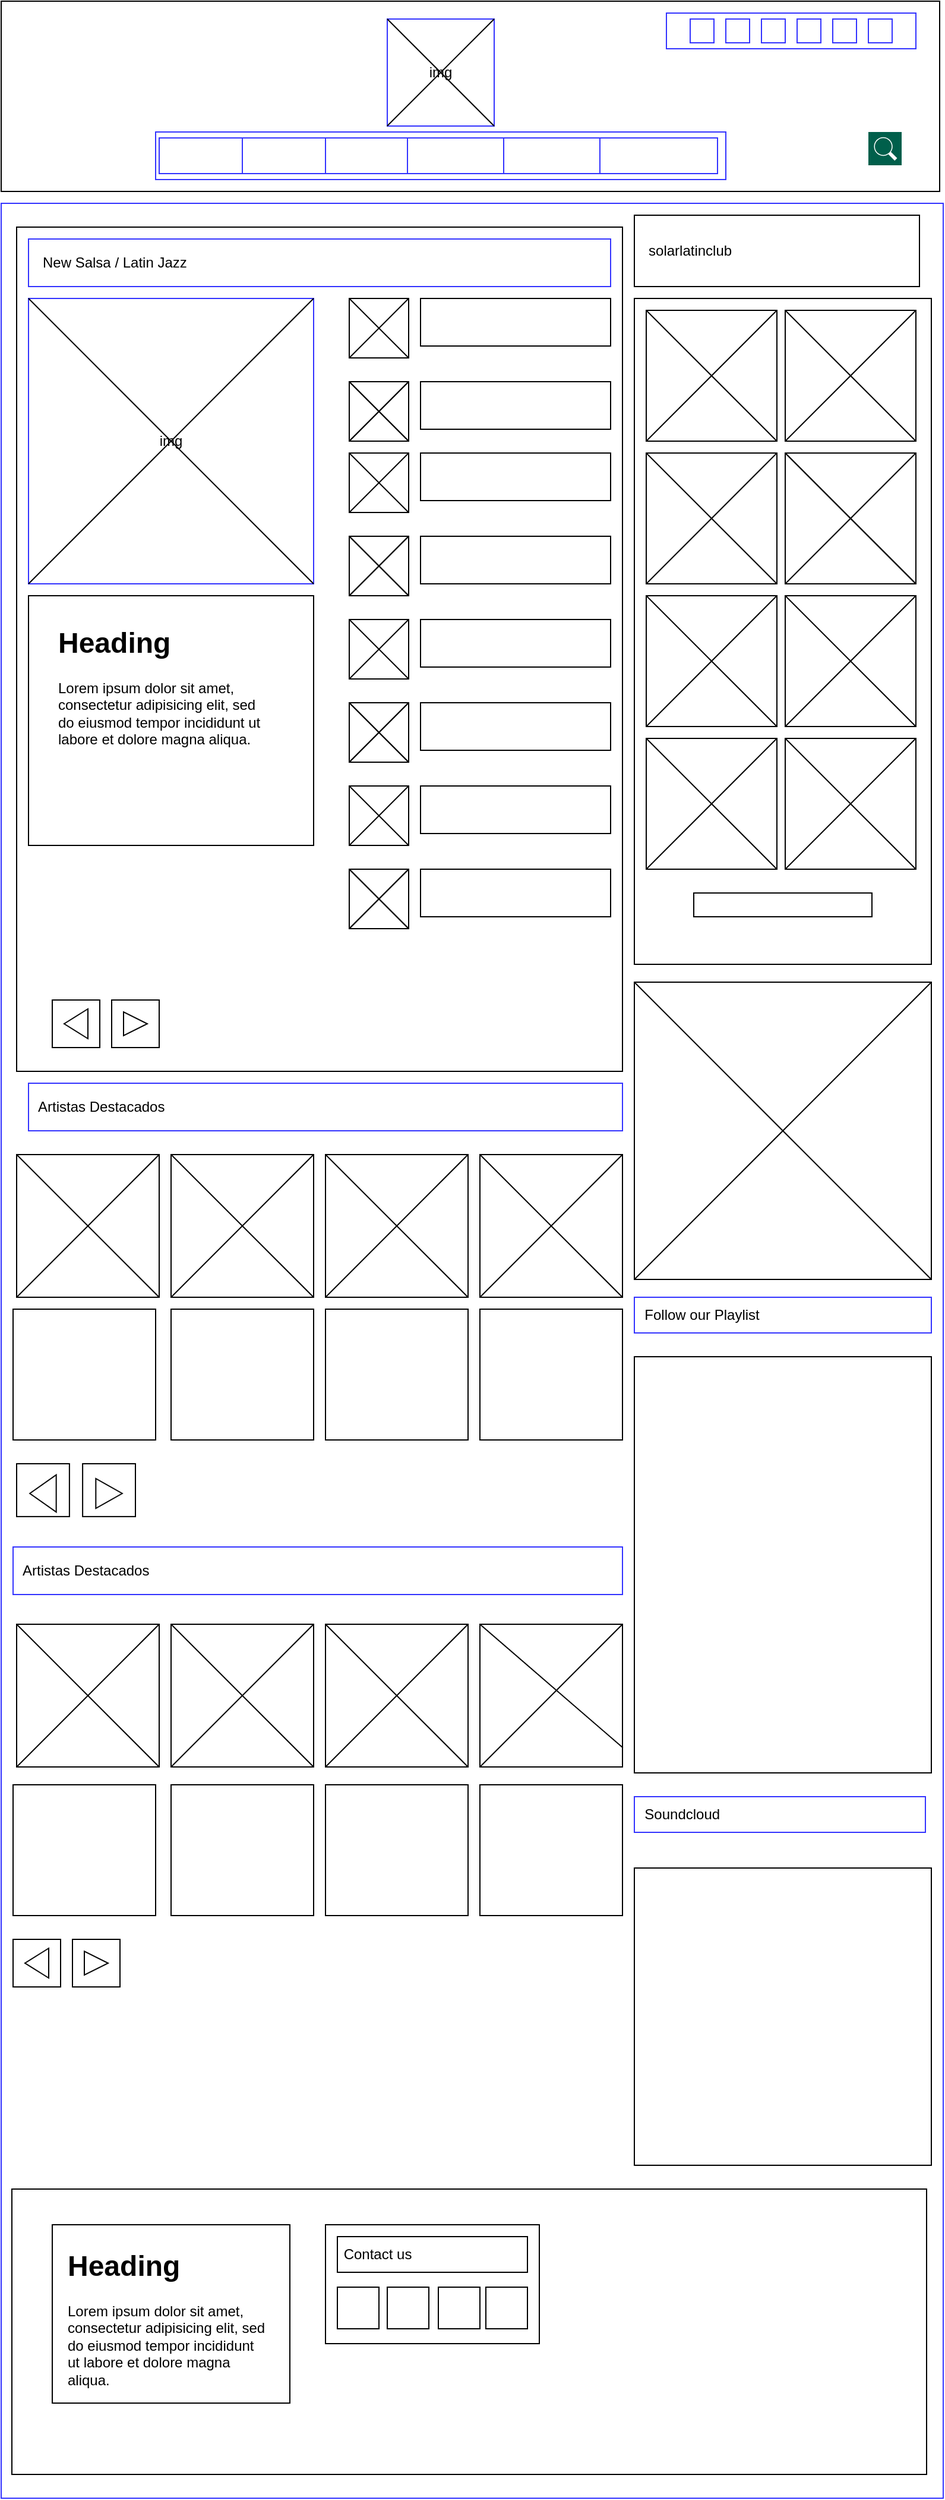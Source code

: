 <mxfile version="20.4.1" type="github">
  <diagram id="VPshLXLEM3kCv6MRDUiI" name="Página-1">
    <mxGraphModel dx="782" dy="1594" grid="1" gridSize="10" guides="1" tooltips="1" connect="1" arrows="1" fold="1" page="1" pageScale="1" pageWidth="827" pageHeight="1169" math="0" shadow="0">
      <root>
        <mxCell id="0" />
        <mxCell id="1" parent="0" />
        <mxCell id="HJRIdihEVHJ9lSsLgpPi-526" value="" style="rounded=0;whiteSpace=wrap;html=1;labelBackgroundColor=#FFFFFF;fillStyle=solid;strokeColor=#000000;fontFamily=Helvetica;fontColor=#000000;fillColor=default;" vertex="1" parent="1">
          <mxGeometry x="340" y="1630" width="120" height="60" as="geometry" />
        </mxCell>
        <mxCell id="HJRIdihEVHJ9lSsLgpPi-525" value="" style="rounded=0;whiteSpace=wrap;html=1;labelBackgroundColor=#FFFFFF;fillStyle=solid;strokeColor=#000000;fontFamily=Helvetica;fontColor=#000000;fillColor=default;" vertex="1" parent="1">
          <mxGeometry x="340" y="1694" width="120" height="60" as="geometry" />
        </mxCell>
        <mxCell id="HJRIdihEVHJ9lSsLgpPi-524" value="" style="rounded=0;whiteSpace=wrap;html=1;labelBackgroundColor=#FFFFFF;fillStyle=solid;strokeColor=#000000;fontFamily=Helvetica;fontColor=#000000;fillColor=default;" vertex="1" parent="1">
          <mxGeometry x="310" y="1585" width="220" height="120" as="geometry" />
        </mxCell>
        <mxCell id="HJRIdihEVHJ9lSsLgpPi-54" value="" style="rounded=0;html=1;labelBackgroundColor=#FFFFFF;strokeColor=#3333FF;fontFamily=Helvetica;fontColor=#000000;" vertex="1" parent="1">
          <mxGeometry x="60" y="230" width="240" height="160" as="geometry" />
        </mxCell>
        <mxCell id="HJRIdihEVHJ9lSsLgpPi-29" value="" style="rounded=0;whiteSpace=wrap;html=1;strokeColor=#3333FF;fontFamily=Helvetica;" vertex="1" parent="1">
          <mxGeometry x="370" y="-180" width="60" height="20" as="geometry" />
        </mxCell>
        <mxCell id="HJRIdihEVHJ9lSsLgpPi-1" value="" style="rounded=0;whiteSpace=wrap;html=1;fontFamily=Helvetica;" vertex="1" parent="1">
          <mxGeometry x="37" y="-280" width="790" height="160" as="geometry" />
        </mxCell>
        <mxCell id="HJRIdihEVHJ9lSsLgpPi-2" value="" style="rounded=0;whiteSpace=wrap;html=1;strokeColor=#3333FF;fontFamily=Helvetica;" vertex="1" parent="1">
          <mxGeometry x="597" y="-270" width="210" height="30" as="geometry" />
        </mxCell>
        <mxCell id="HJRIdihEVHJ9lSsLgpPi-3" value="" style="rounded=0;whiteSpace=wrap;html=1;strokeColor=#3333FF;fontFamily=Helvetica;" vertex="1" parent="1">
          <mxGeometry x="647" y="-265" width="20" height="20" as="geometry" />
        </mxCell>
        <mxCell id="HJRIdihEVHJ9lSsLgpPi-4" value="" style="rounded=0;whiteSpace=wrap;html=1;strokeColor=#3333FF;fontFamily=Helvetica;" vertex="1" parent="1">
          <mxGeometry x="617" y="-265" width="20" height="20" as="geometry" />
        </mxCell>
        <mxCell id="HJRIdihEVHJ9lSsLgpPi-5" value="" style="rounded=0;whiteSpace=wrap;html=1;strokeColor=#3333FF;fontFamily=Helvetica;" vertex="1" parent="1">
          <mxGeometry x="677" y="-265" width="20" height="20" as="geometry" />
        </mxCell>
        <mxCell id="HJRIdihEVHJ9lSsLgpPi-10" value="" style="rounded=0;whiteSpace=wrap;html=1;strokeColor=#3333FF;fontFamily=Helvetica;" vertex="1" parent="1">
          <mxGeometry x="707" y="-265" width="20" height="20" as="geometry" />
        </mxCell>
        <mxCell id="HJRIdihEVHJ9lSsLgpPi-11" value="" style="rounded=0;whiteSpace=wrap;html=1;strokeColor=#3333FF;fontFamily=Helvetica;" vertex="1" parent="1">
          <mxGeometry x="737" y="-265" width="20" height="20" as="geometry" />
        </mxCell>
        <mxCell id="HJRIdihEVHJ9lSsLgpPi-13" value="" style="rounded=0;whiteSpace=wrap;html=1;strokeColor=#3333FF;fontFamily=Helvetica;" vertex="1" parent="1">
          <mxGeometry x="767" y="-265" width="20" height="20" as="geometry" />
        </mxCell>
        <mxCell id="HJRIdihEVHJ9lSsLgpPi-28" value="" style="rounded=0;whiteSpace=wrap;html=1;strokeColor=#3333FF;fontFamily=Helvetica;" vertex="1" parent="1">
          <mxGeometry x="167" y="-170" width="480" height="40" as="geometry" />
        </mxCell>
        <mxCell id="HJRIdihEVHJ9lSsLgpPi-30" value="" style="rounded=0;whiteSpace=wrap;html=1;strokeColor=#3333FF;fontFamily=Helvetica;" vertex="1" parent="1">
          <mxGeometry x="170" y="-165" width="70" height="30" as="geometry" />
        </mxCell>
        <mxCell id="HJRIdihEVHJ9lSsLgpPi-31" value="" style="rounded=0;whiteSpace=wrap;html=1;strokeColor=#3333FF;fontFamily=Helvetica;" vertex="1" parent="1">
          <mxGeometry x="240" y="-165" width="70" height="30" as="geometry" />
        </mxCell>
        <mxCell id="HJRIdihEVHJ9lSsLgpPi-33" value="" style="rounded=0;whiteSpace=wrap;html=1;strokeColor=#3333FF;fontFamily=Helvetica;" vertex="1" parent="1">
          <mxGeometry x="310" y="-165" width="70" height="30" as="geometry" />
        </mxCell>
        <mxCell id="HJRIdihEVHJ9lSsLgpPi-34" value="" style="rounded=0;whiteSpace=wrap;html=1;strokeColor=#3333FF;fontFamily=Helvetica;" vertex="1" parent="1">
          <mxGeometry x="379" y="-165" width="81" height="30" as="geometry" />
        </mxCell>
        <mxCell id="HJRIdihEVHJ9lSsLgpPi-35" value="" style="rounded=0;whiteSpace=wrap;html=1;strokeColor=#3333FF;fontFamily=Helvetica;" vertex="1" parent="1">
          <mxGeometry x="460" y="-165" width="81" height="30" as="geometry" />
        </mxCell>
        <mxCell id="HJRIdihEVHJ9lSsLgpPi-36" value="" style="rounded=0;whiteSpace=wrap;html=1;strokeColor=#3333FF;fontFamily=Helvetica;" vertex="1" parent="1">
          <mxGeometry x="541" y="-165" width="99" height="30" as="geometry" />
        </mxCell>
        <mxCell id="HJRIdihEVHJ9lSsLgpPi-37" value="img" style="whiteSpace=wrap;html=1;aspect=fixed;strokeColor=#3333FF;fontFamily=Helvetica;" vertex="1" parent="1">
          <mxGeometry x="362" y="-265" width="90" height="90" as="geometry" />
        </mxCell>
        <mxCell id="HJRIdihEVHJ9lSsLgpPi-38" value="" style="endArrow=none;html=1;rounded=0;fontFamily=Helvetica;entryX=1;entryY=0;entryDx=0;entryDy=0;exitX=0.406;exitY=-0.125;exitDx=0;exitDy=0;exitPerimeter=0;" edge="1" parent="1" source="HJRIdihEVHJ9lSsLgpPi-28" target="HJRIdihEVHJ9lSsLgpPi-37">
          <mxGeometry width="50" height="50" relative="1" as="geometry">
            <mxPoint x="410" y="-170" as="sourcePoint" />
            <mxPoint x="460" y="-220" as="targetPoint" />
          </mxGeometry>
        </mxCell>
        <mxCell id="HJRIdihEVHJ9lSsLgpPi-39" value="" style="endArrow=none;html=1;rounded=0;fontFamily=Helvetica;exitX=0;exitY=0;exitDx=0;exitDy=0;entryX=1;entryY=1;entryDx=0;entryDy=0;" edge="1" parent="1" source="HJRIdihEVHJ9lSsLgpPi-37" target="HJRIdihEVHJ9lSsLgpPi-37">
          <mxGeometry width="50" height="50" relative="1" as="geometry">
            <mxPoint x="410" y="-170" as="sourcePoint" />
            <mxPoint x="460" y="-220" as="targetPoint" />
          </mxGeometry>
        </mxCell>
        <mxCell id="HJRIdihEVHJ9lSsLgpPi-42" value="" style="sketch=0;pointerEvents=1;shadow=0;dashed=0;html=1;strokeColor=none;fillColor=#005F4B;labelPosition=center;verticalLabelPosition=bottom;verticalAlign=top;align=center;outlineConnect=0;shape=mxgraph.veeam2.magnifying_glass;fontFamily=Helvetica;" vertex="1" parent="1">
          <mxGeometry x="767" y="-170" width="28.0" height="28.0" as="geometry" />
        </mxCell>
        <mxCell id="HJRIdihEVHJ9lSsLgpPi-43" value="" style="rounded=0;whiteSpace=wrap;html=1;strokeColor=#3333FF;fontFamily=Helvetica;fontColor=#000000;" vertex="1" parent="1">
          <mxGeometry x="37" y="-110" width="793" height="1930" as="geometry" />
        </mxCell>
        <mxCell id="HJRIdihEVHJ9lSsLgpPi-49" value="" style="rounded=0;whiteSpace=wrap;html=1;labelBackgroundColor=#FFFFFF;strokeColor=#000000;fontFamily=Helvetica;fontColor=#000000;" vertex="1" parent="1">
          <mxGeometry x="50" y="-90" width="510" height="710" as="geometry" />
        </mxCell>
        <mxCell id="HJRIdihEVHJ9lSsLgpPi-51" value="&amp;nbsp; &amp;nbsp;New Salsa / Latin Jazz" style="rounded=0;whiteSpace=wrap;html=1;labelBackgroundColor=#FFFFFF;strokeColor=#3333FF;fontFamily=Helvetica;fontColor=#000000;align=left;" vertex="1" parent="1">
          <mxGeometry x="60" y="-80" width="490" height="40" as="geometry" />
        </mxCell>
        <mxCell id="HJRIdihEVHJ9lSsLgpPi-53" value="img" style="whiteSpace=wrap;html=1;aspect=fixed;labelBackgroundColor=#FFFFFF;strokeColor=#3333FF;fontFamily=Helvetica;fontColor=#000000;" vertex="1" parent="1">
          <mxGeometry x="60" y="-30" width="240" height="240" as="geometry" />
        </mxCell>
        <mxCell id="HJRIdihEVHJ9lSsLgpPi-55" value="" style="rounded=0;whiteSpace=wrap;html=1;labelBackgroundColor=#FFFFFF;strokeColor=default;fontFamily=Helvetica;fontColor=#000000;" vertex="1" parent="1">
          <mxGeometry x="60" y="220" width="240" height="210" as="geometry" />
        </mxCell>
        <mxCell id="HJRIdihEVHJ9lSsLgpPi-56" value="&lt;h1&gt;Heading&lt;/h1&gt;&lt;p&gt;Lorem ipsum dolor sit amet, consectetur adipisicing elit, sed do eiusmod tempor incididunt ut labore et dolore magna aliqua.&lt;/p&gt;" style="text;html=1;strokeColor=none;fillColor=none;spacing=5;spacingTop=-20;whiteSpace=wrap;overflow=hidden;rounded=0;labelBackgroundColor=#FFFFFF;fontFamily=Helvetica;fontColor=#000000;" vertex="1" parent="1">
          <mxGeometry x="80" y="240" width="190" height="120" as="geometry" />
        </mxCell>
        <mxCell id="HJRIdihEVHJ9lSsLgpPi-57" value="" style="endArrow=none;html=1;rounded=0;fontFamily=Helvetica;fontColor=#000000;exitX=0;exitY=1;exitDx=0;exitDy=0;entryX=1;entryY=0;entryDx=0;entryDy=0;" edge="1" parent="1" source="HJRIdihEVHJ9lSsLgpPi-53" target="HJRIdihEVHJ9lSsLgpPi-53">
          <mxGeometry width="50" height="50" relative="1" as="geometry">
            <mxPoint x="410" y="110" as="sourcePoint" />
            <mxPoint x="460" y="60" as="targetPoint" />
          </mxGeometry>
        </mxCell>
        <mxCell id="HJRIdihEVHJ9lSsLgpPi-58" value="" style="endArrow=none;html=1;rounded=0;fontFamily=Helvetica;fontColor=#000000;exitX=1;exitY=1;exitDx=0;exitDy=0;entryX=0;entryY=0;entryDx=0;entryDy=0;" edge="1" parent="1" source="HJRIdihEVHJ9lSsLgpPi-53" target="HJRIdihEVHJ9lSsLgpPi-53">
          <mxGeometry width="50" height="50" relative="1" as="geometry">
            <mxPoint x="410" y="110" as="sourcePoint" />
            <mxPoint x="460" y="60" as="targetPoint" />
          </mxGeometry>
        </mxCell>
        <mxCell id="HJRIdihEVHJ9lSsLgpPi-66" value="" style="rounded=0;whiteSpace=wrap;html=1;labelBackgroundColor=#FFFFFF;strokeColor=default;fontFamily=Helvetica;fontColor=#000000;" vertex="1" parent="1">
          <mxGeometry x="390" y="-30" width="160" height="40" as="geometry" />
        </mxCell>
        <mxCell id="HJRIdihEVHJ9lSsLgpPi-68" value="" style="shape=image;html=1;verticalAlign=top;verticalLabelPosition=bottom;labelBackgroundColor=#ffffff;imageAspect=0;aspect=fixed;image=https://cdn1.iconfinder.com/data/icons/unicons-line-vol-5/24/paragraph-128.png;strokeColor=default;fontFamily=Helvetica;fontColor=#000000;" vertex="1" parent="1">
          <mxGeometry x="392" y="-50" width="78" height="78" as="geometry" />
        </mxCell>
        <mxCell id="HJRIdihEVHJ9lSsLgpPi-135" value="" style="shape=image;html=1;verticalAlign=top;verticalLabelPosition=bottom;labelBackgroundColor=#ffffff;imageAspect=0;aspect=fixed;image=https://cdn1.iconfinder.com/data/icons/unicons-line-vol-5/24/paragraph-128.png;strokeColor=default;fontFamily=Helvetica;fontColor=#000000;" vertex="1" parent="1">
          <mxGeometry x="392" y="20" width="78" height="78" as="geometry" />
        </mxCell>
        <mxCell id="HJRIdihEVHJ9lSsLgpPi-148" value="" style="group" vertex="1" connectable="0" parent="1">
          <mxGeometry x="330" y="-30" width="250" height="130" as="geometry" />
        </mxCell>
        <mxCell id="HJRIdihEVHJ9lSsLgpPi-64" value="" style="group" vertex="1" connectable="0" parent="HJRIdihEVHJ9lSsLgpPi-148">
          <mxGeometry width="50" height="120" as="geometry" />
        </mxCell>
        <mxCell id="HJRIdihEVHJ9lSsLgpPi-119" value="" style="group" vertex="1" connectable="0" parent="HJRIdihEVHJ9lSsLgpPi-64">
          <mxGeometry width="50" height="120" as="geometry" />
        </mxCell>
        <mxCell id="HJRIdihEVHJ9lSsLgpPi-120" value="" style="group" vertex="1" connectable="0" parent="HJRIdihEVHJ9lSsLgpPi-119">
          <mxGeometry width="50" height="120" as="geometry" />
        </mxCell>
        <mxCell id="HJRIdihEVHJ9lSsLgpPi-121" value="" style="group" vertex="1" connectable="0" parent="HJRIdihEVHJ9lSsLgpPi-120">
          <mxGeometry width="50" height="120" as="geometry" />
        </mxCell>
        <mxCell id="HJRIdihEVHJ9lSsLgpPi-122" value="" style="group" vertex="1" connectable="0" parent="HJRIdihEVHJ9lSsLgpPi-121">
          <mxGeometry width="50" height="120" as="geometry" />
        </mxCell>
        <mxCell id="HJRIdihEVHJ9lSsLgpPi-123" value="" style="group" vertex="1" connectable="0" parent="HJRIdihEVHJ9lSsLgpPi-122">
          <mxGeometry width="50" height="120" as="geometry" />
        </mxCell>
        <mxCell id="HJRIdihEVHJ9lSsLgpPi-60" value="" style="whiteSpace=wrap;html=1;aspect=fixed;labelBackgroundColor=#FFFFFF;strokeColor=default;fontFamily=Helvetica;fontColor=#000000;" vertex="1" parent="HJRIdihEVHJ9lSsLgpPi-123">
          <mxGeometry width="50" height="50" as="geometry" />
        </mxCell>
        <mxCell id="HJRIdihEVHJ9lSsLgpPi-61" value="" style="endArrow=none;html=1;rounded=0;fontFamily=Helvetica;fontColor=#000000;exitX=0;exitY=1;exitDx=0;exitDy=0;entryX=1;entryY=0;entryDx=0;entryDy=0;" edge="1" parent="HJRIdihEVHJ9lSsLgpPi-123" source="HJRIdihEVHJ9lSsLgpPi-60" target="HJRIdihEVHJ9lSsLgpPi-60">
          <mxGeometry width="50" height="50" relative="1" as="geometry">
            <mxPoint x="80" y="140" as="sourcePoint" />
            <mxPoint x="130" y="90" as="targetPoint" />
          </mxGeometry>
        </mxCell>
        <mxCell id="HJRIdihEVHJ9lSsLgpPi-118" value="" style="endArrow=none;html=1;rounded=0;fontFamily=Helvetica;fontColor=#000000;exitX=1;exitY=1;exitDx=0;exitDy=0;entryX=0;entryY=0;entryDx=0;entryDy=0;" edge="1" parent="HJRIdihEVHJ9lSsLgpPi-123" source="HJRIdihEVHJ9lSsLgpPi-60" target="HJRIdihEVHJ9lSsLgpPi-60">
          <mxGeometry width="50" height="50" relative="1" as="geometry">
            <mxPoint x="80" y="240" as="sourcePoint" />
            <mxPoint x="130" y="190" as="targetPoint" />
          </mxGeometry>
        </mxCell>
        <mxCell id="HJRIdihEVHJ9lSsLgpPi-141" value="" style="group" vertex="1" connectable="0" parent="HJRIdihEVHJ9lSsLgpPi-123">
          <mxGeometry y="70" width="50" height="50" as="geometry" />
        </mxCell>
        <mxCell id="HJRIdihEVHJ9lSsLgpPi-147" value="" style="group" vertex="1" connectable="0" parent="HJRIdihEVHJ9lSsLgpPi-141">
          <mxGeometry width="50" height="50" as="geometry" />
        </mxCell>
        <mxCell id="HJRIdihEVHJ9lSsLgpPi-134" value="" style="whiteSpace=wrap;html=1;aspect=fixed;labelBackgroundColor=#FFFFFF;strokeColor=default;fontFamily=Helvetica;fontColor=#000000;" vertex="1" parent="HJRIdihEVHJ9lSsLgpPi-147">
          <mxGeometry width="50" height="50" as="geometry" />
        </mxCell>
        <mxCell id="HJRIdihEVHJ9lSsLgpPi-132" value="" style="endArrow=none;html=1;rounded=0;fontFamily=Helvetica;fontColor=#000000;exitX=1;exitY=1;exitDx=0;exitDy=0;entryX=0;entryY=0;entryDx=0;entryDy=0;" edge="1" source="HJRIdihEVHJ9lSsLgpPi-134" target="HJRIdihEVHJ9lSsLgpPi-134" parent="HJRIdihEVHJ9lSsLgpPi-147">
          <mxGeometry width="50" height="50" relative="1" as="geometry">
            <mxPoint x="80" y="310" as="sourcePoint" />
            <mxPoint x="130" y="260" as="targetPoint" />
          </mxGeometry>
        </mxCell>
        <mxCell id="HJRIdihEVHJ9lSsLgpPi-133" value="" style="endArrow=none;html=1;rounded=0;fontFamily=Helvetica;fontColor=#000000;exitX=0;exitY=1;exitDx=0;exitDy=0;entryX=1;entryY=0;entryDx=0;entryDy=0;" edge="1" source="HJRIdihEVHJ9lSsLgpPi-134" target="HJRIdihEVHJ9lSsLgpPi-134" parent="HJRIdihEVHJ9lSsLgpPi-147">
          <mxGeometry width="50" height="50" relative="1" as="geometry">
            <mxPoint x="80" y="210" as="sourcePoint" />
            <mxPoint x="130" y="160" as="targetPoint" />
          </mxGeometry>
        </mxCell>
        <mxCell id="HJRIdihEVHJ9lSsLgpPi-138" value="" style="endArrow=none;html=1;rounded=0;fontFamily=Helvetica;fontColor=#000000;exitX=0;exitY=0;exitDx=0;exitDy=0;entryX=1;entryY=1;entryDx=0;entryDy=0;" edge="1" parent="HJRIdihEVHJ9lSsLgpPi-147" source="HJRIdihEVHJ9lSsLgpPi-134" target="HJRIdihEVHJ9lSsLgpPi-134">
          <mxGeometry width="50" height="50" relative="1" as="geometry">
            <mxPoint x="80" y="100" as="sourcePoint" />
            <mxPoint x="90" y="90" as="targetPoint" />
          </mxGeometry>
        </mxCell>
        <mxCell id="HJRIdihEVHJ9lSsLgpPi-140" value="" style="endArrow=none;html=1;rounded=0;fontFamily=Helvetica;fontColor=#000000;entryX=0;entryY=1;entryDx=0;entryDy=0;exitX=1;exitY=0;exitDx=0;exitDy=0;" edge="1" parent="HJRIdihEVHJ9lSsLgpPi-147" source="HJRIdihEVHJ9lSsLgpPi-134" target="HJRIdihEVHJ9lSsLgpPi-134">
          <mxGeometry width="50" height="50" relative="1" as="geometry">
            <mxPoint x="80" y="100" as="sourcePoint" />
            <mxPoint x="130" y="50" as="targetPoint" />
          </mxGeometry>
        </mxCell>
        <mxCell id="HJRIdihEVHJ9lSsLgpPi-136" value="" style="rounded=0;whiteSpace=wrap;html=1;labelBackgroundColor=#FFFFFF;strokeColor=default;fontFamily=Helvetica;fontColor=#000000;" vertex="1" parent="HJRIdihEVHJ9lSsLgpPi-148">
          <mxGeometry x="60" y="70" width="160" height="40" as="geometry" />
        </mxCell>
        <mxCell id="HJRIdihEVHJ9lSsLgpPi-137" value="" style="shape=image;html=1;verticalAlign=top;verticalLabelPosition=bottom;labelBackgroundColor=#ffffff;imageAspect=0;aspect=fixed;image=https://cdn1.iconfinder.com/data/icons/unicons-line-vol-5/24/paragraph-128.png;strokeColor=#000000;fontFamily=Helvetica;fontColor=#000000;" vertex="1" parent="HJRIdihEVHJ9lSsLgpPi-148">
          <mxGeometry x="62" y="50" width="80" height="80" as="geometry" />
        </mxCell>
        <mxCell id="HJRIdihEVHJ9lSsLgpPi-190" value="" style="shape=image;html=1;verticalAlign=top;verticalLabelPosition=bottom;labelBackgroundColor=#ffffff;imageAspect=0;aspect=fixed;image=https://cdn1.iconfinder.com/data/icons/unicons-line-vol-5/24/paragraph-128.png;strokeColor=#000000;fontFamily=Helvetica;fontColor=#000000;" vertex="1" parent="1">
          <mxGeometry x="392" y="80" width="80" height="80" as="geometry" />
        </mxCell>
        <mxCell id="HJRIdihEVHJ9lSsLgpPi-191" value="" style="rounded=0;whiteSpace=wrap;html=1;labelBackgroundColor=#FFFFFF;strokeColor=default;fontFamily=Helvetica;fontColor=#000000;" vertex="1" parent="1">
          <mxGeometry x="390" y="100" width="160" height="40" as="geometry" />
        </mxCell>
        <mxCell id="HJRIdihEVHJ9lSsLgpPi-192" value="" style="shape=image;html=1;verticalAlign=top;verticalLabelPosition=bottom;labelBackgroundColor=#ffffff;imageAspect=0;aspect=fixed;image=https://cdn1.iconfinder.com/data/icons/unicons-line-vol-5/24/paragraph-128.png;strokeColor=#000000;fontFamily=Helvetica;fontColor=#000000;" vertex="1" parent="1">
          <mxGeometry x="392" y="81" width="78" height="78" as="geometry" />
        </mxCell>
        <mxCell id="HJRIdihEVHJ9lSsLgpPi-174" value="" style="group" vertex="1" connectable="0" parent="1">
          <mxGeometry x="330" y="100" width="50" height="120" as="geometry" />
        </mxCell>
        <mxCell id="HJRIdihEVHJ9lSsLgpPi-175" value="" style="group" vertex="1" connectable="0" parent="HJRIdihEVHJ9lSsLgpPi-174">
          <mxGeometry width="50" height="120" as="geometry" />
        </mxCell>
        <mxCell id="HJRIdihEVHJ9lSsLgpPi-176" value="" style="group" vertex="1" connectable="0" parent="HJRIdihEVHJ9lSsLgpPi-175">
          <mxGeometry width="50" height="120" as="geometry" />
        </mxCell>
        <mxCell id="HJRIdihEVHJ9lSsLgpPi-177" value="" style="group" vertex="1" connectable="0" parent="HJRIdihEVHJ9lSsLgpPi-176">
          <mxGeometry width="50" height="120" as="geometry" />
        </mxCell>
        <mxCell id="HJRIdihEVHJ9lSsLgpPi-178" value="" style="whiteSpace=wrap;html=1;aspect=fixed;labelBackgroundColor=#FFFFFF;strokeColor=default;fontFamily=Helvetica;fontColor=#000000;" vertex="1" parent="HJRIdihEVHJ9lSsLgpPi-177">
          <mxGeometry width="50" height="50" as="geometry" />
        </mxCell>
        <mxCell id="HJRIdihEVHJ9lSsLgpPi-179" value="" style="endArrow=none;html=1;rounded=0;fontFamily=Helvetica;fontColor=#000000;exitX=0;exitY=1;exitDx=0;exitDy=0;entryX=1;entryY=0;entryDx=0;entryDy=0;" edge="1" parent="HJRIdihEVHJ9lSsLgpPi-177" source="HJRIdihEVHJ9lSsLgpPi-178" target="HJRIdihEVHJ9lSsLgpPi-178">
          <mxGeometry width="50" height="50" relative="1" as="geometry">
            <mxPoint x="80" y="140" as="sourcePoint" />
            <mxPoint x="130" y="90" as="targetPoint" />
          </mxGeometry>
        </mxCell>
        <mxCell id="HJRIdihEVHJ9lSsLgpPi-180" value="" style="endArrow=none;html=1;rounded=0;fontFamily=Helvetica;fontColor=#000000;exitX=1;exitY=1;exitDx=0;exitDy=0;entryX=0;entryY=0;entryDx=0;entryDy=0;" edge="1" parent="HJRIdihEVHJ9lSsLgpPi-177" source="HJRIdihEVHJ9lSsLgpPi-178" target="HJRIdihEVHJ9lSsLgpPi-178">
          <mxGeometry width="50" height="50" relative="1" as="geometry">
            <mxPoint x="80" y="240" as="sourcePoint" />
            <mxPoint x="130" y="190" as="targetPoint" />
          </mxGeometry>
        </mxCell>
        <mxCell id="HJRIdihEVHJ9lSsLgpPi-181" value="" style="group" vertex="1" connectable="0" parent="HJRIdihEVHJ9lSsLgpPi-177">
          <mxGeometry y="70" width="50" height="50" as="geometry" />
        </mxCell>
        <mxCell id="HJRIdihEVHJ9lSsLgpPi-182" value="" style="group" vertex="1" connectable="0" parent="HJRIdihEVHJ9lSsLgpPi-181">
          <mxGeometry width="50" height="50" as="geometry" />
        </mxCell>
        <mxCell id="HJRIdihEVHJ9lSsLgpPi-183" value="" style="whiteSpace=wrap;html=1;aspect=fixed;labelBackgroundColor=#FFFFFF;strokeColor=default;fontFamily=Helvetica;fontColor=#000000;" vertex="1" parent="HJRIdihEVHJ9lSsLgpPi-182">
          <mxGeometry width="50" height="50" as="geometry" />
        </mxCell>
        <mxCell id="HJRIdihEVHJ9lSsLgpPi-184" value="" style="endArrow=none;html=1;rounded=0;fontFamily=Helvetica;fontColor=#000000;exitX=1;exitY=1;exitDx=0;exitDy=0;entryX=0;entryY=0;entryDx=0;entryDy=0;" edge="1" parent="HJRIdihEVHJ9lSsLgpPi-182" source="HJRIdihEVHJ9lSsLgpPi-183" target="HJRIdihEVHJ9lSsLgpPi-183">
          <mxGeometry width="50" height="50" relative="1" as="geometry">
            <mxPoint x="80" y="310" as="sourcePoint" />
            <mxPoint x="130" y="260" as="targetPoint" />
          </mxGeometry>
        </mxCell>
        <mxCell id="HJRIdihEVHJ9lSsLgpPi-185" value="" style="endArrow=none;html=1;rounded=0;fontFamily=Helvetica;fontColor=#000000;exitX=0;exitY=1;exitDx=0;exitDy=0;entryX=1;entryY=0;entryDx=0;entryDy=0;" edge="1" parent="HJRIdihEVHJ9lSsLgpPi-182" source="HJRIdihEVHJ9lSsLgpPi-183" target="HJRIdihEVHJ9lSsLgpPi-183">
          <mxGeometry width="50" height="50" relative="1" as="geometry">
            <mxPoint x="80" y="210" as="sourcePoint" />
            <mxPoint x="130" y="160" as="targetPoint" />
          </mxGeometry>
        </mxCell>
        <mxCell id="HJRIdihEVHJ9lSsLgpPi-186" value="" style="endArrow=none;html=1;rounded=0;fontFamily=Helvetica;fontColor=#000000;exitX=0;exitY=0;exitDx=0;exitDy=0;entryX=1;entryY=1;entryDx=0;entryDy=0;" edge="1" parent="HJRIdihEVHJ9lSsLgpPi-182" source="HJRIdihEVHJ9lSsLgpPi-183" target="HJRIdihEVHJ9lSsLgpPi-183">
          <mxGeometry width="50" height="50" relative="1" as="geometry">
            <mxPoint x="80" y="100" as="sourcePoint" />
            <mxPoint x="90" y="90" as="targetPoint" />
          </mxGeometry>
        </mxCell>
        <mxCell id="HJRIdihEVHJ9lSsLgpPi-187" value="" style="endArrow=none;html=1;rounded=0;fontFamily=Helvetica;fontColor=#000000;entryX=0;entryY=1;entryDx=0;entryDy=0;exitX=1;exitY=0;exitDx=0;exitDy=0;" edge="1" parent="HJRIdihEVHJ9lSsLgpPi-182" source="HJRIdihEVHJ9lSsLgpPi-183" target="HJRIdihEVHJ9lSsLgpPi-183">
          <mxGeometry width="50" height="50" relative="1" as="geometry">
            <mxPoint x="80" y="100" as="sourcePoint" />
            <mxPoint x="130" y="50" as="targetPoint" />
          </mxGeometry>
        </mxCell>
        <mxCell id="HJRIdihEVHJ9lSsLgpPi-214" value="" style="group" vertex="1" connectable="0" parent="1">
          <mxGeometry x="330" y="240" width="50" height="120" as="geometry" />
        </mxCell>
        <mxCell id="HJRIdihEVHJ9lSsLgpPi-215" value="" style="group" vertex="1" connectable="0" parent="HJRIdihEVHJ9lSsLgpPi-214">
          <mxGeometry width="50" height="120" as="geometry" />
        </mxCell>
        <mxCell id="HJRIdihEVHJ9lSsLgpPi-216" value="" style="group" vertex="1" connectable="0" parent="HJRIdihEVHJ9lSsLgpPi-215">
          <mxGeometry width="50" height="120" as="geometry" />
        </mxCell>
        <mxCell id="HJRIdihEVHJ9lSsLgpPi-217" value="" style="group" vertex="1" connectable="0" parent="HJRIdihEVHJ9lSsLgpPi-216">
          <mxGeometry width="50" height="120" as="geometry" />
        </mxCell>
        <mxCell id="HJRIdihEVHJ9lSsLgpPi-218" value="" style="whiteSpace=wrap;html=1;aspect=fixed;labelBackgroundColor=#FFFFFF;strokeColor=default;fontFamily=Helvetica;fontColor=#000000;" vertex="1" parent="HJRIdihEVHJ9lSsLgpPi-217">
          <mxGeometry width="50" height="50" as="geometry" />
        </mxCell>
        <mxCell id="HJRIdihEVHJ9lSsLgpPi-219" value="" style="endArrow=none;html=1;rounded=0;fontFamily=Helvetica;fontColor=#000000;exitX=0;exitY=1;exitDx=0;exitDy=0;entryX=1;entryY=0;entryDx=0;entryDy=0;" edge="1" parent="HJRIdihEVHJ9lSsLgpPi-217" source="HJRIdihEVHJ9lSsLgpPi-218" target="HJRIdihEVHJ9lSsLgpPi-218">
          <mxGeometry width="50" height="50" relative="1" as="geometry">
            <mxPoint x="80" y="140" as="sourcePoint" />
            <mxPoint x="130" y="90" as="targetPoint" />
          </mxGeometry>
        </mxCell>
        <mxCell id="HJRIdihEVHJ9lSsLgpPi-220" value="" style="endArrow=none;html=1;rounded=0;fontFamily=Helvetica;fontColor=#000000;exitX=1;exitY=1;exitDx=0;exitDy=0;entryX=0;entryY=0;entryDx=0;entryDy=0;" edge="1" parent="HJRIdihEVHJ9lSsLgpPi-217" source="HJRIdihEVHJ9lSsLgpPi-218" target="HJRIdihEVHJ9lSsLgpPi-218">
          <mxGeometry width="50" height="50" relative="1" as="geometry">
            <mxPoint x="80" y="240" as="sourcePoint" />
            <mxPoint x="130" y="190" as="targetPoint" />
          </mxGeometry>
        </mxCell>
        <mxCell id="HJRIdihEVHJ9lSsLgpPi-221" value="" style="group" vertex="1" connectable="0" parent="HJRIdihEVHJ9lSsLgpPi-217">
          <mxGeometry y="70" width="50" height="50" as="geometry" />
        </mxCell>
        <mxCell id="HJRIdihEVHJ9lSsLgpPi-222" value="" style="group" vertex="1" connectable="0" parent="HJRIdihEVHJ9lSsLgpPi-221">
          <mxGeometry width="50" height="50" as="geometry" />
        </mxCell>
        <mxCell id="HJRIdihEVHJ9lSsLgpPi-223" value="" style="whiteSpace=wrap;html=1;aspect=fixed;labelBackgroundColor=#FFFFFF;strokeColor=default;fontFamily=Helvetica;fontColor=#000000;" vertex="1" parent="HJRIdihEVHJ9lSsLgpPi-222">
          <mxGeometry width="50" height="50" as="geometry" />
        </mxCell>
        <mxCell id="HJRIdihEVHJ9lSsLgpPi-224" value="" style="endArrow=none;html=1;rounded=0;fontFamily=Helvetica;fontColor=#000000;exitX=1;exitY=1;exitDx=0;exitDy=0;entryX=0;entryY=0;entryDx=0;entryDy=0;" edge="1" parent="HJRIdihEVHJ9lSsLgpPi-222" source="HJRIdihEVHJ9lSsLgpPi-223" target="HJRIdihEVHJ9lSsLgpPi-223">
          <mxGeometry width="50" height="50" relative="1" as="geometry">
            <mxPoint x="80" y="310" as="sourcePoint" />
            <mxPoint x="130" y="260" as="targetPoint" />
          </mxGeometry>
        </mxCell>
        <mxCell id="HJRIdihEVHJ9lSsLgpPi-225" value="" style="endArrow=none;html=1;rounded=0;fontFamily=Helvetica;fontColor=#000000;exitX=0;exitY=1;exitDx=0;exitDy=0;entryX=1;entryY=0;entryDx=0;entryDy=0;" edge="1" parent="HJRIdihEVHJ9lSsLgpPi-222" source="HJRIdihEVHJ9lSsLgpPi-223" target="HJRIdihEVHJ9lSsLgpPi-223">
          <mxGeometry width="50" height="50" relative="1" as="geometry">
            <mxPoint x="80" y="210" as="sourcePoint" />
            <mxPoint x="130" y="160" as="targetPoint" />
          </mxGeometry>
        </mxCell>
        <mxCell id="HJRIdihEVHJ9lSsLgpPi-226" value="" style="endArrow=none;html=1;rounded=0;fontFamily=Helvetica;fontColor=#000000;exitX=0;exitY=0;exitDx=0;exitDy=0;entryX=1;entryY=1;entryDx=0;entryDy=0;" edge="1" parent="HJRIdihEVHJ9lSsLgpPi-222" source="HJRIdihEVHJ9lSsLgpPi-223" target="HJRIdihEVHJ9lSsLgpPi-223">
          <mxGeometry width="50" height="50" relative="1" as="geometry">
            <mxPoint x="80" y="100" as="sourcePoint" />
            <mxPoint x="90" y="90" as="targetPoint" />
          </mxGeometry>
        </mxCell>
        <mxCell id="HJRIdihEVHJ9lSsLgpPi-227" value="" style="endArrow=none;html=1;rounded=0;fontFamily=Helvetica;fontColor=#000000;entryX=0;entryY=1;entryDx=0;entryDy=0;exitX=1;exitY=0;exitDx=0;exitDy=0;" edge="1" parent="HJRIdihEVHJ9lSsLgpPi-222" source="HJRIdihEVHJ9lSsLgpPi-223" target="HJRIdihEVHJ9lSsLgpPi-223">
          <mxGeometry width="50" height="50" relative="1" as="geometry">
            <mxPoint x="80" y="100" as="sourcePoint" />
            <mxPoint x="130" y="50" as="targetPoint" />
          </mxGeometry>
        </mxCell>
        <mxCell id="HJRIdihEVHJ9lSsLgpPi-228" value="" style="group" vertex="1" connectable="0" parent="1">
          <mxGeometry x="330" y="380" width="50" height="120" as="geometry" />
        </mxCell>
        <mxCell id="HJRIdihEVHJ9lSsLgpPi-229" value="" style="group" vertex="1" connectable="0" parent="HJRIdihEVHJ9lSsLgpPi-228">
          <mxGeometry width="50" height="120" as="geometry" />
        </mxCell>
        <mxCell id="HJRIdihEVHJ9lSsLgpPi-230" value="" style="group" vertex="1" connectable="0" parent="HJRIdihEVHJ9lSsLgpPi-229">
          <mxGeometry width="50" height="120" as="geometry" />
        </mxCell>
        <mxCell id="HJRIdihEVHJ9lSsLgpPi-231" value="" style="group" vertex="1" connectable="0" parent="HJRIdihEVHJ9lSsLgpPi-230">
          <mxGeometry width="50" height="120" as="geometry" />
        </mxCell>
        <mxCell id="HJRIdihEVHJ9lSsLgpPi-232" value="" style="whiteSpace=wrap;html=1;aspect=fixed;labelBackgroundColor=#FFFFFF;strokeColor=default;fontFamily=Helvetica;fontColor=#000000;" vertex="1" parent="HJRIdihEVHJ9lSsLgpPi-231">
          <mxGeometry width="50" height="50" as="geometry" />
        </mxCell>
        <mxCell id="HJRIdihEVHJ9lSsLgpPi-233" value="" style="endArrow=none;html=1;rounded=0;fontFamily=Helvetica;fontColor=#000000;exitX=0;exitY=1;exitDx=0;exitDy=0;entryX=1;entryY=0;entryDx=0;entryDy=0;" edge="1" parent="HJRIdihEVHJ9lSsLgpPi-231" source="HJRIdihEVHJ9lSsLgpPi-232" target="HJRIdihEVHJ9lSsLgpPi-232">
          <mxGeometry width="50" height="50" relative="1" as="geometry">
            <mxPoint x="80" y="140" as="sourcePoint" />
            <mxPoint x="130" y="90" as="targetPoint" />
          </mxGeometry>
        </mxCell>
        <mxCell id="HJRIdihEVHJ9lSsLgpPi-234" value="" style="endArrow=none;html=1;rounded=0;fontFamily=Helvetica;fontColor=#000000;exitX=1;exitY=1;exitDx=0;exitDy=0;entryX=0;entryY=0;entryDx=0;entryDy=0;" edge="1" parent="HJRIdihEVHJ9lSsLgpPi-231" source="HJRIdihEVHJ9lSsLgpPi-232" target="HJRIdihEVHJ9lSsLgpPi-232">
          <mxGeometry width="50" height="50" relative="1" as="geometry">
            <mxPoint x="80" y="240" as="sourcePoint" />
            <mxPoint x="130" y="190" as="targetPoint" />
          </mxGeometry>
        </mxCell>
        <mxCell id="HJRIdihEVHJ9lSsLgpPi-235" value="" style="group" vertex="1" connectable="0" parent="HJRIdihEVHJ9lSsLgpPi-231">
          <mxGeometry y="70" width="50" height="50" as="geometry" />
        </mxCell>
        <mxCell id="HJRIdihEVHJ9lSsLgpPi-236" value="" style="group" vertex="1" connectable="0" parent="HJRIdihEVHJ9lSsLgpPi-235">
          <mxGeometry width="50" height="50" as="geometry" />
        </mxCell>
        <mxCell id="HJRIdihEVHJ9lSsLgpPi-237" value="" style="whiteSpace=wrap;html=1;aspect=fixed;labelBackgroundColor=#FFFFFF;strokeColor=default;fontFamily=Helvetica;fontColor=#000000;" vertex="1" parent="HJRIdihEVHJ9lSsLgpPi-236">
          <mxGeometry width="50" height="50" as="geometry" />
        </mxCell>
        <mxCell id="HJRIdihEVHJ9lSsLgpPi-238" value="" style="endArrow=none;html=1;rounded=0;fontFamily=Helvetica;fontColor=#000000;exitX=1;exitY=1;exitDx=0;exitDy=0;entryX=0;entryY=0;entryDx=0;entryDy=0;" edge="1" parent="HJRIdihEVHJ9lSsLgpPi-236" source="HJRIdihEVHJ9lSsLgpPi-237" target="HJRIdihEVHJ9lSsLgpPi-237">
          <mxGeometry width="50" height="50" relative="1" as="geometry">
            <mxPoint x="80" y="310" as="sourcePoint" />
            <mxPoint x="130" y="260" as="targetPoint" />
          </mxGeometry>
        </mxCell>
        <mxCell id="HJRIdihEVHJ9lSsLgpPi-239" value="" style="endArrow=none;html=1;rounded=0;fontFamily=Helvetica;fontColor=#000000;exitX=0;exitY=1;exitDx=0;exitDy=0;entryX=1;entryY=0;entryDx=0;entryDy=0;" edge="1" parent="HJRIdihEVHJ9lSsLgpPi-236" source="HJRIdihEVHJ9lSsLgpPi-237" target="HJRIdihEVHJ9lSsLgpPi-237">
          <mxGeometry width="50" height="50" relative="1" as="geometry">
            <mxPoint x="80" y="210" as="sourcePoint" />
            <mxPoint x="130" y="160" as="targetPoint" />
          </mxGeometry>
        </mxCell>
        <mxCell id="HJRIdihEVHJ9lSsLgpPi-240" value="" style="endArrow=none;html=1;rounded=0;fontFamily=Helvetica;fontColor=#000000;exitX=0;exitY=0;exitDx=0;exitDy=0;entryX=1;entryY=1;entryDx=0;entryDy=0;" edge="1" parent="HJRIdihEVHJ9lSsLgpPi-236" source="HJRIdihEVHJ9lSsLgpPi-237" target="HJRIdihEVHJ9lSsLgpPi-237">
          <mxGeometry width="50" height="50" relative="1" as="geometry">
            <mxPoint x="80" y="100" as="sourcePoint" />
            <mxPoint x="90" y="90" as="targetPoint" />
          </mxGeometry>
        </mxCell>
        <mxCell id="HJRIdihEVHJ9lSsLgpPi-241" value="" style="endArrow=none;html=1;rounded=0;fontFamily=Helvetica;fontColor=#000000;entryX=0;entryY=1;entryDx=0;entryDy=0;exitX=1;exitY=0;exitDx=0;exitDy=0;" edge="1" parent="HJRIdihEVHJ9lSsLgpPi-236" source="HJRIdihEVHJ9lSsLgpPi-237" target="HJRIdihEVHJ9lSsLgpPi-237">
          <mxGeometry width="50" height="50" relative="1" as="geometry">
            <mxPoint x="80" y="100" as="sourcePoint" />
            <mxPoint x="130" y="50" as="targetPoint" />
          </mxGeometry>
        </mxCell>
        <mxCell id="HJRIdihEVHJ9lSsLgpPi-243" value="" style="group" vertex="1" connectable="0" parent="1">
          <mxGeometry x="390" y="150" width="160" height="80" as="geometry" />
        </mxCell>
        <mxCell id="HJRIdihEVHJ9lSsLgpPi-188" value="" style="rounded=0;whiteSpace=wrap;html=1;labelBackgroundColor=#FFFFFF;strokeColor=default;fontFamily=Helvetica;fontColor=#000000;" vertex="1" parent="HJRIdihEVHJ9lSsLgpPi-243">
          <mxGeometry y="20" width="160" height="40" as="geometry" />
        </mxCell>
        <mxCell id="HJRIdihEVHJ9lSsLgpPi-189" value="" style="shape=image;html=1;verticalAlign=top;verticalLabelPosition=bottom;labelBackgroundColor=#ffffff;imageAspect=0;aspect=fixed;image=https://cdn1.iconfinder.com/data/icons/unicons-line-vol-5/24/paragraph-128.png;strokeColor=#000000;fontFamily=Helvetica;fontColor=#000000;" vertex="1" parent="HJRIdihEVHJ9lSsLgpPi-243">
          <mxGeometry x="2" width="80" height="80" as="geometry" />
        </mxCell>
        <mxCell id="HJRIdihEVHJ9lSsLgpPi-244" value="" style="group" vertex="1" connectable="0" parent="1">
          <mxGeometry x="390" y="220" width="160" height="80" as="geometry" />
        </mxCell>
        <mxCell id="HJRIdihEVHJ9lSsLgpPi-245" value="" style="rounded=0;whiteSpace=wrap;html=1;labelBackgroundColor=#FFFFFF;strokeColor=default;fontFamily=Helvetica;fontColor=#000000;" vertex="1" parent="HJRIdihEVHJ9lSsLgpPi-244">
          <mxGeometry y="20" width="160" height="40" as="geometry" />
        </mxCell>
        <mxCell id="HJRIdihEVHJ9lSsLgpPi-246" value="" style="shape=image;html=1;verticalAlign=top;verticalLabelPosition=bottom;labelBackgroundColor=#ffffff;imageAspect=0;aspect=fixed;image=https://cdn1.iconfinder.com/data/icons/unicons-line-vol-5/24/paragraph-128.png;strokeColor=#000000;fontFamily=Helvetica;fontColor=#000000;" vertex="1" parent="HJRIdihEVHJ9lSsLgpPi-244">
          <mxGeometry x="2" width="80" height="80" as="geometry" />
        </mxCell>
        <mxCell id="HJRIdihEVHJ9lSsLgpPi-248" value="" style="group" vertex="1" connectable="0" parent="1">
          <mxGeometry x="390" y="290" width="160" height="80" as="geometry" />
        </mxCell>
        <mxCell id="HJRIdihEVHJ9lSsLgpPi-249" value="" style="rounded=0;whiteSpace=wrap;html=1;labelBackgroundColor=#FFFFFF;strokeColor=default;fontFamily=Helvetica;fontColor=#000000;" vertex="1" parent="HJRIdihEVHJ9lSsLgpPi-248">
          <mxGeometry y="20" width="160" height="40" as="geometry" />
        </mxCell>
        <mxCell id="HJRIdihEVHJ9lSsLgpPi-250" value="" style="shape=image;html=1;verticalAlign=top;verticalLabelPosition=bottom;labelBackgroundColor=#ffffff;imageAspect=0;aspect=fixed;image=https://cdn1.iconfinder.com/data/icons/unicons-line-vol-5/24/paragraph-128.png;strokeColor=#000000;fontFamily=Helvetica;fontColor=#000000;" vertex="1" parent="HJRIdihEVHJ9lSsLgpPi-248">
          <mxGeometry x="2" width="80" height="80" as="geometry" />
        </mxCell>
        <mxCell id="HJRIdihEVHJ9lSsLgpPi-252" value="" style="group" vertex="1" connectable="0" parent="1">
          <mxGeometry x="390" y="360" width="160" height="80" as="geometry" />
        </mxCell>
        <mxCell id="HJRIdihEVHJ9lSsLgpPi-253" value="" style="rounded=0;whiteSpace=wrap;html=1;labelBackgroundColor=#FFFFFF;strokeColor=default;fontFamily=Helvetica;fontColor=#000000;" vertex="1" parent="HJRIdihEVHJ9lSsLgpPi-252">
          <mxGeometry y="20" width="160" height="40" as="geometry" />
        </mxCell>
        <mxCell id="HJRIdihEVHJ9lSsLgpPi-254" value="" style="shape=image;html=1;verticalAlign=top;verticalLabelPosition=bottom;labelBackgroundColor=#ffffff;imageAspect=0;aspect=fixed;image=https://cdn1.iconfinder.com/data/icons/unicons-line-vol-5/24/paragraph-128.png;strokeColor=#000000;fontFamily=Helvetica;fontColor=#000000;" vertex="1" parent="HJRIdihEVHJ9lSsLgpPi-252">
          <mxGeometry x="2" width="80" height="80" as="geometry" />
        </mxCell>
        <mxCell id="HJRIdihEVHJ9lSsLgpPi-256" value="" style="group" vertex="1" connectable="0" parent="1">
          <mxGeometry x="390" y="430" width="160" height="80" as="geometry" />
        </mxCell>
        <mxCell id="HJRIdihEVHJ9lSsLgpPi-257" value="" style="rounded=0;whiteSpace=wrap;html=1;labelBackgroundColor=#FFFFFF;strokeColor=default;fontFamily=Helvetica;fontColor=#000000;" vertex="1" parent="HJRIdihEVHJ9lSsLgpPi-256">
          <mxGeometry y="20" width="160" height="40" as="geometry" />
        </mxCell>
        <mxCell id="HJRIdihEVHJ9lSsLgpPi-258" value="" style="shape=image;html=1;verticalAlign=top;verticalLabelPosition=bottom;labelBackgroundColor=#ffffff;imageAspect=0;aspect=fixed;image=https://cdn1.iconfinder.com/data/icons/unicons-line-vol-5/24/paragraph-128.png;strokeColor=#000000;fontFamily=Helvetica;fontColor=#000000;" vertex="1" parent="HJRIdihEVHJ9lSsLgpPi-256">
          <mxGeometry x="2" width="80" height="80" as="geometry" />
        </mxCell>
        <mxCell id="HJRIdihEVHJ9lSsLgpPi-266" value="" style="group" vertex="1" connectable="0" parent="1">
          <mxGeometry x="570" y="-30" width="250" height="560" as="geometry" />
        </mxCell>
        <mxCell id="HJRIdihEVHJ9lSsLgpPi-50" value="" style="rounded=0;whiteSpace=wrap;html=1;labelBackgroundColor=#FFFFFF;strokeColor=#000000;fontFamily=Helvetica;fontColor=#000000;" vertex="1" parent="HJRIdihEVHJ9lSsLgpPi-266">
          <mxGeometry width="250" height="560" as="geometry" />
        </mxCell>
        <mxCell id="HJRIdihEVHJ9lSsLgpPi-263" value="" style="whiteSpace=wrap;html=1;aspect=fixed;labelBackgroundColor=#FFFFFF;strokeColor=#000000;fontFamily=Helvetica;fontColor=#000000;" vertex="1" parent="HJRIdihEVHJ9lSsLgpPi-266">
          <mxGeometry x="127" y="10" width="110" height="110" as="geometry" />
        </mxCell>
        <mxCell id="HJRIdihEVHJ9lSsLgpPi-264" value="" style="endArrow=none;html=1;rounded=0;fontFamily=Helvetica;fontColor=#000000;exitX=0;exitY=0;exitDx=0;exitDy=0;entryX=1;entryY=1;entryDx=0;entryDy=0;" edge="1" source="HJRIdihEVHJ9lSsLgpPi-263" target="HJRIdihEVHJ9lSsLgpPi-263" parent="HJRIdihEVHJ9lSsLgpPi-266">
          <mxGeometry width="50" height="50" relative="1" as="geometry">
            <mxPoint x="147" y="160" as="sourcePoint" />
            <mxPoint x="197" y="110" as="targetPoint" />
          </mxGeometry>
        </mxCell>
        <mxCell id="HJRIdihEVHJ9lSsLgpPi-265" value="" style="endArrow=none;html=1;rounded=0;fontFamily=Helvetica;fontColor=#000000;exitX=1;exitY=0;exitDx=0;exitDy=0;entryX=0;entryY=1;entryDx=0;entryDy=0;" edge="1" source="HJRIdihEVHJ9lSsLgpPi-263" target="HJRIdihEVHJ9lSsLgpPi-263" parent="HJRIdihEVHJ9lSsLgpPi-266">
          <mxGeometry width="50" height="50" relative="1" as="geometry">
            <mxPoint x="147" y="240" as="sourcePoint" />
            <mxPoint x="197" y="190" as="targetPoint" />
          </mxGeometry>
        </mxCell>
        <mxCell id="HJRIdihEVHJ9lSsLgpPi-267" value="" style="group" vertex="1" connectable="0" parent="HJRIdihEVHJ9lSsLgpPi-266">
          <mxGeometry x="10" y="10" width="110" height="110" as="geometry" />
        </mxCell>
        <mxCell id="HJRIdihEVHJ9lSsLgpPi-259" value="" style="whiteSpace=wrap;html=1;aspect=fixed;labelBackgroundColor=#FFFFFF;strokeColor=#000000;fontFamily=Helvetica;fontColor=#000000;" vertex="1" parent="HJRIdihEVHJ9lSsLgpPi-267">
          <mxGeometry width="110" height="110" as="geometry" />
        </mxCell>
        <mxCell id="HJRIdihEVHJ9lSsLgpPi-261" value="" style="endArrow=none;html=1;rounded=0;fontFamily=Helvetica;fontColor=#000000;exitX=1;exitY=0;exitDx=0;exitDy=0;entryX=0;entryY=1;entryDx=0;entryDy=0;" edge="1" parent="HJRIdihEVHJ9lSsLgpPi-267" source="HJRIdihEVHJ9lSsLgpPi-259" target="HJRIdihEVHJ9lSsLgpPi-259">
          <mxGeometry width="50" height="50" relative="1" as="geometry">
            <mxPoint x="20" y="230" as="sourcePoint" />
            <mxPoint x="70" y="180" as="targetPoint" />
          </mxGeometry>
        </mxCell>
        <mxCell id="HJRIdihEVHJ9lSsLgpPi-262" value="" style="endArrow=none;html=1;rounded=0;fontFamily=Helvetica;fontColor=#000000;exitX=0;exitY=0;exitDx=0;exitDy=0;entryX=1;entryY=1;entryDx=0;entryDy=0;" edge="1" parent="HJRIdihEVHJ9lSsLgpPi-267" source="HJRIdihEVHJ9lSsLgpPi-259" target="HJRIdihEVHJ9lSsLgpPi-259">
          <mxGeometry width="50" height="50" relative="1" as="geometry">
            <mxPoint x="30" y="160" as="sourcePoint" />
            <mxPoint x="80" y="110" as="targetPoint" />
          </mxGeometry>
        </mxCell>
        <mxCell id="HJRIdihEVHJ9lSsLgpPi-268" value="" style="group" vertex="1" connectable="0" parent="HJRIdihEVHJ9lSsLgpPi-266">
          <mxGeometry x="10" y="130" width="110" height="110" as="geometry" />
        </mxCell>
        <mxCell id="HJRIdihEVHJ9lSsLgpPi-277" value="" style="group" vertex="1" connectable="0" parent="HJRIdihEVHJ9lSsLgpPi-268">
          <mxGeometry width="110" height="110" as="geometry" />
        </mxCell>
        <mxCell id="HJRIdihEVHJ9lSsLgpPi-269" value="" style="whiteSpace=wrap;html=1;aspect=fixed;labelBackgroundColor=#FFFFFF;strokeColor=#000000;fontFamily=Helvetica;fontColor=#000000;" vertex="1" parent="HJRIdihEVHJ9lSsLgpPi-277">
          <mxGeometry width="110" height="110" as="geometry" />
        </mxCell>
        <mxCell id="HJRIdihEVHJ9lSsLgpPi-270" value="" style="endArrow=none;html=1;rounded=0;fontFamily=Helvetica;fontColor=#000000;exitX=1;exitY=0;exitDx=0;exitDy=0;entryX=0;entryY=1;entryDx=0;entryDy=0;" edge="1" parent="HJRIdihEVHJ9lSsLgpPi-277" source="HJRIdihEVHJ9lSsLgpPi-269" target="HJRIdihEVHJ9lSsLgpPi-269">
          <mxGeometry width="50" height="50" relative="1" as="geometry">
            <mxPoint x="20" y="230" as="sourcePoint" />
            <mxPoint x="70" y="180" as="targetPoint" />
          </mxGeometry>
        </mxCell>
        <mxCell id="HJRIdihEVHJ9lSsLgpPi-271" value="" style="endArrow=none;html=1;rounded=0;fontFamily=Helvetica;fontColor=#000000;exitX=0;exitY=0;exitDx=0;exitDy=0;entryX=1;entryY=1;entryDx=0;entryDy=0;" edge="1" parent="HJRIdihEVHJ9lSsLgpPi-277" source="HJRIdihEVHJ9lSsLgpPi-269" target="HJRIdihEVHJ9lSsLgpPi-269">
          <mxGeometry width="50" height="50" relative="1" as="geometry">
            <mxPoint x="30" y="160" as="sourcePoint" />
            <mxPoint x="80" y="110" as="targetPoint" />
          </mxGeometry>
        </mxCell>
        <mxCell id="HJRIdihEVHJ9lSsLgpPi-272" value="" style="group" vertex="1" connectable="0" parent="HJRIdihEVHJ9lSsLgpPi-266">
          <mxGeometry x="127" y="130" width="110" height="110" as="geometry" />
        </mxCell>
        <mxCell id="HJRIdihEVHJ9lSsLgpPi-273" value="" style="whiteSpace=wrap;html=1;aspect=fixed;labelBackgroundColor=#FFFFFF;strokeColor=#000000;fontFamily=Helvetica;fontColor=#000000;" vertex="1" parent="HJRIdihEVHJ9lSsLgpPi-272">
          <mxGeometry width="110" height="110" as="geometry" />
        </mxCell>
        <mxCell id="HJRIdihEVHJ9lSsLgpPi-274" value="" style="endArrow=none;html=1;rounded=0;fontFamily=Helvetica;fontColor=#000000;exitX=1;exitY=0;exitDx=0;exitDy=0;entryX=0;entryY=1;entryDx=0;entryDy=0;" edge="1" parent="HJRIdihEVHJ9lSsLgpPi-272" source="HJRIdihEVHJ9lSsLgpPi-273" target="HJRIdihEVHJ9lSsLgpPi-273">
          <mxGeometry width="50" height="50" relative="1" as="geometry">
            <mxPoint x="20" y="230" as="sourcePoint" />
            <mxPoint x="70" y="180" as="targetPoint" />
          </mxGeometry>
        </mxCell>
        <mxCell id="HJRIdihEVHJ9lSsLgpPi-275" value="" style="endArrow=none;html=1;rounded=0;fontFamily=Helvetica;fontColor=#000000;exitX=0;exitY=0;exitDx=0;exitDy=0;entryX=1;entryY=1;entryDx=0;entryDy=0;" edge="1" parent="HJRIdihEVHJ9lSsLgpPi-272" source="HJRIdihEVHJ9lSsLgpPi-273" target="HJRIdihEVHJ9lSsLgpPi-273">
          <mxGeometry width="50" height="50" relative="1" as="geometry">
            <mxPoint x="30" y="160" as="sourcePoint" />
            <mxPoint x="80" y="110" as="targetPoint" />
          </mxGeometry>
        </mxCell>
        <mxCell id="HJRIdihEVHJ9lSsLgpPi-335" value="" style="endArrow=none;html=1;rounded=0;fontFamily=Helvetica;fontColor=#000000;exitX=0;exitY=0;exitDx=0;exitDy=0;entryX=1;entryY=1;entryDx=0;entryDy=0;" edge="1" parent="HJRIdihEVHJ9lSsLgpPi-272">
          <mxGeometry width="50" height="50" relative="1" as="geometry">
            <mxPoint as="sourcePoint" />
            <mxPoint x="110" y="110" as="targetPoint" />
          </mxGeometry>
        </mxCell>
        <mxCell id="HJRIdihEVHJ9lSsLgpPi-336" value="" style="endArrow=none;html=1;rounded=0;fontFamily=Helvetica;fontColor=#000000;exitX=1;exitY=0;exitDx=0;exitDy=0;entryX=0;entryY=1;entryDx=0;entryDy=0;" edge="1" source="HJRIdihEVHJ9lSsLgpPi-338" target="HJRIdihEVHJ9lSsLgpPi-338" parent="HJRIdihEVHJ9lSsLgpPi-266">
          <mxGeometry width="50" height="50" relative="1" as="geometry">
            <mxPoint x="30" y="480" as="sourcePoint" />
            <mxPoint x="80" y="430" as="targetPoint" />
          </mxGeometry>
        </mxCell>
        <mxCell id="HJRIdihEVHJ9lSsLgpPi-338" value="" style="whiteSpace=wrap;html=1;aspect=fixed;labelBackgroundColor=#FFFFFF;strokeColor=#000000;fontFamily=Helvetica;fontColor=#000000;" vertex="1" parent="HJRIdihEVHJ9lSsLgpPi-266">
          <mxGeometry x="10" y="250" width="110" height="110" as="geometry" />
        </mxCell>
        <mxCell id="HJRIdihEVHJ9lSsLgpPi-339" value="" style="endArrow=none;html=1;rounded=0;fontFamily=Helvetica;fontColor=#000000;entryX=1;entryY=0;entryDx=0;entryDy=0;exitX=0;exitY=1;exitDx=0;exitDy=0;" edge="1" parent="HJRIdihEVHJ9lSsLgpPi-266" source="HJRIdihEVHJ9lSsLgpPi-338" target="HJRIdihEVHJ9lSsLgpPi-338">
          <mxGeometry width="50" height="50" relative="1" as="geometry">
            <mxPoint x="30" y="410" as="sourcePoint" />
            <mxPoint x="80" y="360" as="targetPoint" />
          </mxGeometry>
        </mxCell>
        <mxCell id="HJRIdihEVHJ9lSsLgpPi-340" value="" style="endArrow=none;html=1;rounded=0;fontFamily=Helvetica;fontColor=#000000;exitX=0;exitY=0;exitDx=0;exitDy=0;entryX=1;entryY=1;entryDx=0;entryDy=0;" edge="1" parent="HJRIdihEVHJ9lSsLgpPi-266" source="HJRIdihEVHJ9lSsLgpPi-338" target="HJRIdihEVHJ9lSsLgpPi-338">
          <mxGeometry width="50" height="50" relative="1" as="geometry">
            <mxPoint x="30" y="410" as="sourcePoint" />
            <mxPoint x="80" y="360" as="targetPoint" />
          </mxGeometry>
        </mxCell>
        <mxCell id="HJRIdihEVHJ9lSsLgpPi-354" value="" style="endArrow=none;html=1;rounded=0;fontFamily=Helvetica;fontColor=#000000;entryX=1;entryY=0;entryDx=0;entryDy=0;exitX=0;exitY=1;exitDx=0;exitDy=0;" edge="1" source="HJRIdihEVHJ9lSsLgpPi-356" target="HJRIdihEVHJ9lSsLgpPi-356" parent="HJRIdihEVHJ9lSsLgpPi-266">
          <mxGeometry width="50" height="50" relative="1" as="geometry">
            <mxPoint x="147" y="410" as="sourcePoint" />
            <mxPoint x="197" y="360" as="targetPoint" />
          </mxGeometry>
        </mxCell>
        <mxCell id="HJRIdihEVHJ9lSsLgpPi-355" value="" style="endArrow=none;html=1;rounded=0;fontFamily=Helvetica;fontColor=#000000;exitX=0;exitY=0;exitDx=0;exitDy=0;entryX=1;entryY=1;entryDx=0;entryDy=0;" edge="1" source="HJRIdihEVHJ9lSsLgpPi-356" target="HJRIdihEVHJ9lSsLgpPi-356" parent="HJRIdihEVHJ9lSsLgpPi-266">
          <mxGeometry width="50" height="50" relative="1" as="geometry">
            <mxPoint x="147" y="410" as="sourcePoint" />
            <mxPoint x="197" y="360" as="targetPoint" />
          </mxGeometry>
        </mxCell>
        <mxCell id="HJRIdihEVHJ9lSsLgpPi-356" value="" style="whiteSpace=wrap;html=1;aspect=fixed;labelBackgroundColor=#FFFFFF;strokeColor=#000000;fontFamily=Helvetica;fontColor=#000000;" vertex="1" parent="HJRIdihEVHJ9lSsLgpPi-266">
          <mxGeometry x="127" y="250" width="110" height="110" as="geometry" />
        </mxCell>
        <mxCell id="HJRIdihEVHJ9lSsLgpPi-357" value="" style="endArrow=none;html=1;rounded=0;fontFamily=Helvetica;fontColor=#000000;exitX=0;exitY=0;exitDx=0;exitDy=0;entryX=1;entryY=1;entryDx=0;entryDy=0;" edge="1" parent="HJRIdihEVHJ9lSsLgpPi-266">
          <mxGeometry width="50" height="50" relative="1" as="geometry">
            <mxPoint x="127" y="250" as="sourcePoint" />
            <mxPoint x="237" y="360" as="targetPoint" />
          </mxGeometry>
        </mxCell>
        <mxCell id="HJRIdihEVHJ9lSsLgpPi-358" value="" style="endArrow=none;html=1;rounded=0;fontFamily=Helvetica;fontColor=#000000;entryX=1;entryY=0;entryDx=0;entryDy=0;exitX=0;exitY=1;exitDx=0;exitDy=0;" edge="1" parent="HJRIdihEVHJ9lSsLgpPi-266">
          <mxGeometry width="50" height="50" relative="1" as="geometry">
            <mxPoint x="127" y="360" as="sourcePoint" />
            <mxPoint x="237" y="250" as="targetPoint" />
          </mxGeometry>
        </mxCell>
        <mxCell id="HJRIdihEVHJ9lSsLgpPi-359" value="" style="whiteSpace=wrap;html=1;aspect=fixed;labelBackgroundColor=#FFFFFF;strokeColor=#000000;fontFamily=Helvetica;fontColor=#000000;" vertex="1" parent="HJRIdihEVHJ9lSsLgpPi-266">
          <mxGeometry x="10" y="370" width="110" height="110" as="geometry" />
        </mxCell>
        <mxCell id="HJRIdihEVHJ9lSsLgpPi-360" value="" style="whiteSpace=wrap;html=1;aspect=fixed;labelBackgroundColor=#FFFFFF;strokeColor=#000000;fontFamily=Helvetica;fontColor=#000000;" vertex="1" parent="HJRIdihEVHJ9lSsLgpPi-266">
          <mxGeometry x="127" y="370" width="110" height="110" as="geometry" />
        </mxCell>
        <mxCell id="HJRIdihEVHJ9lSsLgpPi-383" value="" style="endArrow=none;html=1;rounded=0;fontFamily=Helvetica;fontColor=#000000;entryX=1;entryY=0;entryDx=0;entryDy=0;exitX=0;exitY=1;exitDx=0;exitDy=0;" edge="1" parent="HJRIdihEVHJ9lSsLgpPi-266" source="HJRIdihEVHJ9lSsLgpPi-359" target="HJRIdihEVHJ9lSsLgpPi-359">
          <mxGeometry width="50" height="50" relative="1" as="geometry">
            <mxPoint x="70" y="730" as="sourcePoint" />
            <mxPoint x="120" y="680" as="targetPoint" />
          </mxGeometry>
        </mxCell>
        <mxCell id="HJRIdihEVHJ9lSsLgpPi-384" value="" style="endArrow=none;html=1;rounded=0;fontFamily=Helvetica;fontColor=#000000;entryX=1;entryY=1;entryDx=0;entryDy=0;exitX=0;exitY=0;exitDx=0;exitDy=0;" edge="1" parent="HJRIdihEVHJ9lSsLgpPi-266" source="HJRIdihEVHJ9lSsLgpPi-359" target="HJRIdihEVHJ9lSsLgpPi-359">
          <mxGeometry width="50" height="50" relative="1" as="geometry">
            <mxPoint x="70" y="610" as="sourcePoint" />
            <mxPoint x="120" y="560" as="targetPoint" />
          </mxGeometry>
        </mxCell>
        <mxCell id="HJRIdihEVHJ9lSsLgpPi-385" value="" style="endArrow=none;html=1;rounded=0;fontFamily=Helvetica;fontColor=#000000;entryX=1;entryY=0;entryDx=0;entryDy=0;exitX=0;exitY=1;exitDx=0;exitDy=0;" edge="1" parent="HJRIdihEVHJ9lSsLgpPi-266" source="HJRIdihEVHJ9lSsLgpPi-360" target="HJRIdihEVHJ9lSsLgpPi-360">
          <mxGeometry width="50" height="50" relative="1" as="geometry">
            <mxPoint x="70" y="610" as="sourcePoint" />
            <mxPoint x="120" y="560" as="targetPoint" />
          </mxGeometry>
        </mxCell>
        <mxCell id="HJRIdihEVHJ9lSsLgpPi-386" value="" style="endArrow=none;html=1;rounded=0;fontFamily=Helvetica;fontColor=#000000;entryX=1;entryY=1;entryDx=0;entryDy=0;exitX=0;exitY=0;exitDx=0;exitDy=0;" edge="1" parent="HJRIdihEVHJ9lSsLgpPi-266" source="HJRIdihEVHJ9lSsLgpPi-360" target="HJRIdihEVHJ9lSsLgpPi-360">
          <mxGeometry width="50" height="50" relative="1" as="geometry">
            <mxPoint x="70" y="610" as="sourcePoint" />
            <mxPoint x="120" y="560" as="targetPoint" />
          </mxGeometry>
        </mxCell>
        <mxCell id="HJRIdihEVHJ9lSsLgpPi-387" value="" style="rounded=0;whiteSpace=wrap;html=1;labelBackgroundColor=#FFFFFF;fillStyle=solid;strokeColor=#000000;fontFamily=Helvetica;fontColor=#000000;fillColor=default;" vertex="1" parent="HJRIdihEVHJ9lSsLgpPi-266">
          <mxGeometry x="50" y="500" width="150" height="20" as="geometry" />
        </mxCell>
        <mxCell id="HJRIdihEVHJ9lSsLgpPi-388" value="&lt;span style=&quot;white-space: pre;&quot;&gt;	&lt;/span&gt;&lt;span style=&quot;white-space: pre;&quot;&gt;	&lt;span style=&quot;white-space: pre;&quot;&gt;	&lt;/span&gt;&lt;/span&gt;solarlatinclub" style="rounded=0;whiteSpace=wrap;html=1;labelBackgroundColor=#FFFFFF;fillStyle=solid;strokeColor=#000000;fontFamily=Helvetica;fontColor=#000000;fillColor=default;align=left;" vertex="1" parent="1">
          <mxGeometry x="570" y="-100" width="240" height="60" as="geometry" />
        </mxCell>
        <mxCell id="HJRIdihEVHJ9lSsLgpPi-389" value="" style="shape=image;html=1;verticalAlign=top;verticalLabelPosition=bottom;labelBackgroundColor=#ffffff;imageAspect=0;aspect=fixed;image=https://cdn1.iconfinder.com/data/icons/social-media-circle-7/512/Circled_Instagram_svg-128.png;fillStyle=solid;strokeColor=#000000;fontFamily=Helvetica;fontColor=#000000;fillColor=default;" vertex="1" parent="1">
          <mxGeometry x="587" y="-95" width="50" height="50" as="geometry" />
        </mxCell>
        <mxCell id="HJRIdihEVHJ9lSsLgpPi-401" value="" style="whiteSpace=wrap;html=1;aspect=fixed;labelBackgroundColor=#FFFFFF;fillStyle=solid;strokeColor=#000000;fontFamily=Helvetica;fontColor=#000000;fillColor=default;" vertex="1" parent="1">
          <mxGeometry x="570" y="545" width="250" height="250" as="geometry" />
        </mxCell>
        <mxCell id="HJRIdihEVHJ9lSsLgpPi-403" value="&amp;nbsp; Follow our Playlist" style="rounded=0;whiteSpace=wrap;html=1;labelBackgroundColor=#FFFFFF;strokeColor=#3333FF;fontFamily=Helvetica;fontColor=#000000;align=left;" vertex="1" parent="1">
          <mxGeometry x="570" y="810" width="250" height="30" as="geometry" />
        </mxCell>
        <mxCell id="HJRIdihEVHJ9lSsLgpPi-404" value="" style="rounded=0;whiteSpace=wrap;html=1;labelBackgroundColor=#FFFFFF;fillStyle=solid;strokeColor=#000000;fontFamily=Helvetica;fontColor=#000000;fillColor=default;" vertex="1" parent="1">
          <mxGeometry x="570" y="860" width="250" height="350" as="geometry" />
        </mxCell>
        <mxCell id="HJRIdihEVHJ9lSsLgpPi-405" value="" style="whiteSpace=wrap;html=1;aspect=fixed;labelBackgroundColor=#FFFFFF;fillStyle=solid;strokeColor=#000000;fontFamily=Helvetica;fontColor=#000000;fillColor=default;" vertex="1" parent="1">
          <mxGeometry x="570" y="1290" width="250" height="250" as="geometry" />
        </mxCell>
        <mxCell id="HJRIdihEVHJ9lSsLgpPi-406" value="" style="endArrow=none;html=1;rounded=0;fontFamily=Helvetica;fontColor=#000000;entryX=1;entryY=0;entryDx=0;entryDy=0;exitX=0;exitY=1;exitDx=0;exitDy=0;" edge="1" parent="1" source="HJRIdihEVHJ9lSsLgpPi-401" target="HJRIdihEVHJ9lSsLgpPi-401">
          <mxGeometry width="50" height="50" relative="1" as="geometry">
            <mxPoint x="370" y="790" as="sourcePoint" />
            <mxPoint x="420" y="740" as="targetPoint" />
          </mxGeometry>
        </mxCell>
        <mxCell id="HJRIdihEVHJ9lSsLgpPi-407" value="" style="endArrow=none;html=1;rounded=0;fontFamily=Helvetica;fontColor=#000000;entryX=0;entryY=0;entryDx=0;entryDy=0;exitX=1;exitY=1;exitDx=0;exitDy=0;" edge="1" parent="1" source="HJRIdihEVHJ9lSsLgpPi-401" target="HJRIdihEVHJ9lSsLgpPi-401">
          <mxGeometry width="50" height="50" relative="1" as="geometry">
            <mxPoint x="370" y="790" as="sourcePoint" />
            <mxPoint x="420" y="740" as="targetPoint" />
          </mxGeometry>
        </mxCell>
        <mxCell id="HJRIdihEVHJ9lSsLgpPi-411" value="" style="shape=image;html=1;verticalAlign=top;verticalLabelPosition=bottom;labelBackgroundColor=#ffffff;imageAspect=0;aspect=fixed;image=https://cdn4.iconfinder.com/data/icons/48-bubbles/48/22.Music-Playlist-128.png;fillStyle=solid;strokeColor=#000000;fontFamily=Helvetica;fontColor=#000000;fillColor=default;" vertex="1" parent="1">
          <mxGeometry x="580" y="900" width="250" height="250" as="geometry" />
        </mxCell>
        <mxCell id="HJRIdihEVHJ9lSsLgpPi-412" value="&amp;nbsp; Soundcloud" style="rounded=0;whiteSpace=wrap;html=1;labelBackgroundColor=#FFFFFF;strokeColor=#3333FF;fontFamily=Helvetica;fontColor=#000000;align=left;" vertex="1" parent="1">
          <mxGeometry x="570" y="1230" width="245" height="30" as="geometry" />
        </mxCell>
        <mxCell id="HJRIdihEVHJ9lSsLgpPi-414" value="" style="shape=image;html=1;verticalAlign=top;verticalLabelPosition=bottom;labelBackgroundColor=#ffffff;imageAspect=0;aspect=fixed;image=https://cdn4.iconfinder.com/data/icons/48-bubbles/48/22.Music-Playlist-128.png;fillStyle=solid;strokeColor=#000000;fontFamily=Helvetica;fontColor=#000000;fillColor=default;" vertex="1" parent="1">
          <mxGeometry x="570" y="1290" width="250" height="250" as="geometry" />
        </mxCell>
        <mxCell id="HJRIdihEVHJ9lSsLgpPi-415" value="&amp;nbsp; Artistas Destacados" style="rounded=0;whiteSpace=wrap;html=1;labelBackgroundColor=#FFFFFF;strokeColor=#3333FF;fontFamily=Helvetica;fontColor=#000000;align=left;" vertex="1" parent="1">
          <mxGeometry x="60" y="630" width="500" height="40" as="geometry" />
        </mxCell>
        <mxCell id="HJRIdihEVHJ9lSsLgpPi-420" value="" style="group" vertex="1" connectable="0" parent="1">
          <mxGeometry x="50" y="690" width="120" height="120" as="geometry" />
        </mxCell>
        <mxCell id="HJRIdihEVHJ9lSsLgpPi-416" value="" style="whiteSpace=wrap;html=1;aspect=fixed;labelBackgroundColor=#FFFFFF;fillStyle=solid;strokeColor=#000000;fontFamily=Helvetica;fontColor=#000000;fillColor=default;" vertex="1" parent="HJRIdihEVHJ9lSsLgpPi-420">
          <mxGeometry width="120" height="120" as="geometry" />
        </mxCell>
        <mxCell id="HJRIdihEVHJ9lSsLgpPi-418" value="" style="endArrow=none;html=1;rounded=0;fontFamily=Helvetica;fontColor=#000000;exitX=0;exitY=1;exitDx=0;exitDy=0;entryX=1;entryY=0;entryDx=0;entryDy=0;" edge="1" parent="HJRIdihEVHJ9lSsLgpPi-420" source="HJRIdihEVHJ9lSsLgpPi-416" target="HJRIdihEVHJ9lSsLgpPi-416">
          <mxGeometry width="50" height="50" relative="1" as="geometry">
            <mxPoint x="310" y="-50" as="sourcePoint" />
            <mxPoint x="360" y="-100" as="targetPoint" />
          </mxGeometry>
        </mxCell>
        <mxCell id="HJRIdihEVHJ9lSsLgpPi-419" value="" style="endArrow=none;html=1;rounded=0;fontFamily=Helvetica;fontColor=#000000;exitX=1;exitY=1;exitDx=0;exitDy=0;entryX=0;entryY=0;entryDx=0;entryDy=0;" edge="1" parent="HJRIdihEVHJ9lSsLgpPi-420" source="HJRIdihEVHJ9lSsLgpPi-416" target="HJRIdihEVHJ9lSsLgpPi-416">
          <mxGeometry width="50" height="50" relative="1" as="geometry">
            <mxPoint x="310" y="-50" as="sourcePoint" />
            <mxPoint x="360" y="-100" as="targetPoint" />
          </mxGeometry>
        </mxCell>
        <mxCell id="HJRIdihEVHJ9lSsLgpPi-422" value="" style="whiteSpace=wrap;html=1;aspect=fixed;labelBackgroundColor=#FFFFFF;fillStyle=solid;strokeColor=#000000;fontFamily=Helvetica;fontColor=#000000;fillColor=default;" vertex="1" parent="1">
          <mxGeometry x="180" y="690" width="120" height="120" as="geometry" />
        </mxCell>
        <mxCell id="HJRIdihEVHJ9lSsLgpPi-423" value="" style="endArrow=none;html=1;rounded=0;fontFamily=Helvetica;fontColor=#000000;exitX=0;exitY=1;exitDx=0;exitDy=0;entryX=1;entryY=0;entryDx=0;entryDy=0;" edge="1" parent="1" source="HJRIdihEVHJ9lSsLgpPi-422" target="HJRIdihEVHJ9lSsLgpPi-422">
          <mxGeometry width="50" height="50" relative="1" as="geometry">
            <mxPoint x="380" y="650" as="sourcePoint" />
            <mxPoint x="430" y="600" as="targetPoint" />
          </mxGeometry>
        </mxCell>
        <mxCell id="HJRIdihEVHJ9lSsLgpPi-424" value="" style="endArrow=none;html=1;rounded=0;fontFamily=Helvetica;fontColor=#000000;exitX=1;exitY=1;exitDx=0;exitDy=0;entryX=0;entryY=0;entryDx=0;entryDy=0;" edge="1" parent="1" source="HJRIdihEVHJ9lSsLgpPi-422" target="HJRIdihEVHJ9lSsLgpPi-422">
          <mxGeometry width="50" height="50" relative="1" as="geometry">
            <mxPoint x="380" y="650" as="sourcePoint" />
            <mxPoint x="430" y="600" as="targetPoint" />
          </mxGeometry>
        </mxCell>
        <mxCell id="HJRIdihEVHJ9lSsLgpPi-426" value="" style="group" vertex="1" connectable="0" parent="1">
          <mxGeometry x="310" y="690" width="120" height="120" as="geometry" />
        </mxCell>
        <mxCell id="HJRIdihEVHJ9lSsLgpPi-427" value="" style="whiteSpace=wrap;html=1;aspect=fixed;labelBackgroundColor=#FFFFFF;fillStyle=solid;strokeColor=#000000;fontFamily=Helvetica;fontColor=#000000;fillColor=default;" vertex="1" parent="HJRIdihEVHJ9lSsLgpPi-426">
          <mxGeometry width="120" height="120" as="geometry" />
        </mxCell>
        <mxCell id="HJRIdihEVHJ9lSsLgpPi-428" value="" style="endArrow=none;html=1;rounded=0;fontFamily=Helvetica;fontColor=#000000;exitX=0;exitY=1;exitDx=0;exitDy=0;entryX=1;entryY=0;entryDx=0;entryDy=0;" edge="1" parent="HJRIdihEVHJ9lSsLgpPi-426" source="HJRIdihEVHJ9lSsLgpPi-427" target="HJRIdihEVHJ9lSsLgpPi-427">
          <mxGeometry width="50" height="50" relative="1" as="geometry">
            <mxPoint x="310" y="-50" as="sourcePoint" />
            <mxPoint x="360" y="-100" as="targetPoint" />
          </mxGeometry>
        </mxCell>
        <mxCell id="HJRIdihEVHJ9lSsLgpPi-429" value="" style="endArrow=none;html=1;rounded=0;fontFamily=Helvetica;fontColor=#000000;exitX=1;exitY=1;exitDx=0;exitDy=0;entryX=0;entryY=0;entryDx=0;entryDy=0;" edge="1" parent="HJRIdihEVHJ9lSsLgpPi-426" source="HJRIdihEVHJ9lSsLgpPi-427" target="HJRIdihEVHJ9lSsLgpPi-427">
          <mxGeometry width="50" height="50" relative="1" as="geometry">
            <mxPoint x="310" y="-50" as="sourcePoint" />
            <mxPoint x="360" y="-100" as="targetPoint" />
          </mxGeometry>
        </mxCell>
        <mxCell id="HJRIdihEVHJ9lSsLgpPi-431" value="" style="whiteSpace=wrap;html=1;aspect=fixed;labelBackgroundColor=#FFFFFF;fillStyle=solid;strokeColor=#000000;fontFamily=Helvetica;fontColor=#000000;fillColor=default;" vertex="1" parent="1">
          <mxGeometry x="440" y="690" width="120" height="120" as="geometry" />
        </mxCell>
        <mxCell id="HJRIdihEVHJ9lSsLgpPi-432" value="" style="endArrow=none;html=1;rounded=0;fontFamily=Helvetica;fontColor=#000000;exitX=0;exitY=1;exitDx=0;exitDy=0;entryX=1;entryY=0;entryDx=0;entryDy=0;" edge="1" parent="1" source="HJRIdihEVHJ9lSsLgpPi-431" target="HJRIdihEVHJ9lSsLgpPi-431">
          <mxGeometry width="50" height="50" relative="1" as="geometry">
            <mxPoint x="380" y="650" as="sourcePoint" />
            <mxPoint x="430" y="600" as="targetPoint" />
          </mxGeometry>
        </mxCell>
        <mxCell id="HJRIdihEVHJ9lSsLgpPi-433" value="" style="endArrow=none;html=1;rounded=0;fontFamily=Helvetica;fontColor=#000000;exitX=1;exitY=1;exitDx=0;exitDy=0;entryX=0;entryY=0;entryDx=0;entryDy=0;" edge="1" parent="1" source="HJRIdihEVHJ9lSsLgpPi-431" target="HJRIdihEVHJ9lSsLgpPi-431">
          <mxGeometry width="50" height="50" relative="1" as="geometry">
            <mxPoint x="380" y="650" as="sourcePoint" />
            <mxPoint x="430" y="600" as="targetPoint" />
          </mxGeometry>
        </mxCell>
        <mxCell id="HJRIdihEVHJ9lSsLgpPi-437" value="" style="group" vertex="1" connectable="0" parent="1">
          <mxGeometry x="47" y="820" width="120" height="110" as="geometry" />
        </mxCell>
        <mxCell id="HJRIdihEVHJ9lSsLgpPi-457" value="" style="group" vertex="1" connectable="0" parent="HJRIdihEVHJ9lSsLgpPi-437">
          <mxGeometry width="120" height="110" as="geometry" />
        </mxCell>
        <mxCell id="HJRIdihEVHJ9lSsLgpPi-436" value="" style="rounded=0;whiteSpace=wrap;html=1;labelBackgroundColor=#FFFFFF;fillStyle=solid;strokeColor=#000000;fontFamily=Helvetica;fontColor=#000000;fillColor=default;" vertex="1" parent="HJRIdihEVHJ9lSsLgpPi-457">
          <mxGeometry width="120" height="110" as="geometry" />
        </mxCell>
        <mxCell id="HJRIdihEVHJ9lSsLgpPi-435" value="" style="shape=image;html=1;verticalAlign=top;verticalLabelPosition=bottom;labelBackgroundColor=#ffffff;imageAspect=0;aspect=fixed;image=https://cdn1.iconfinder.com/data/icons/unicons-line-vol-5/24/paragraph-128.png;strokeColor=#000000;fontFamily=Helvetica;fontColor=#000000;" vertex="1" parent="HJRIdihEVHJ9lSsLgpPi-457">
          <mxGeometry x="20" y="15" width="80" height="80" as="geometry" />
        </mxCell>
        <mxCell id="HJRIdihEVHJ9lSsLgpPi-468" value="" style="group" vertex="1" connectable="0" parent="HJRIdihEVHJ9lSsLgpPi-457">
          <mxGeometry y="400" width="120" height="110" as="geometry" />
        </mxCell>
        <mxCell id="HJRIdihEVHJ9lSsLgpPi-469" value="" style="group" vertex="1" connectable="0" parent="HJRIdihEVHJ9lSsLgpPi-468">
          <mxGeometry width="120" height="110" as="geometry" />
        </mxCell>
        <mxCell id="HJRIdihEVHJ9lSsLgpPi-470" value="" style="rounded=0;whiteSpace=wrap;html=1;labelBackgroundColor=#FFFFFF;fillStyle=solid;strokeColor=#000000;fontFamily=Helvetica;fontColor=#000000;fillColor=default;" vertex="1" parent="HJRIdihEVHJ9lSsLgpPi-469">
          <mxGeometry width="120" height="110" as="geometry" />
        </mxCell>
        <mxCell id="HJRIdihEVHJ9lSsLgpPi-471" value="" style="shape=image;html=1;verticalAlign=top;verticalLabelPosition=bottom;labelBackgroundColor=#ffffff;imageAspect=0;aspect=fixed;image=https://cdn1.iconfinder.com/data/icons/unicons-line-vol-5/24/paragraph-128.png;strokeColor=#000000;fontFamily=Helvetica;fontColor=#000000;" vertex="1" parent="HJRIdihEVHJ9lSsLgpPi-469">
          <mxGeometry x="20" y="15" width="80" height="80" as="geometry" />
        </mxCell>
        <mxCell id="HJRIdihEVHJ9lSsLgpPi-472" value="" style="group" vertex="1" connectable="0" parent="HJRIdihEVHJ9lSsLgpPi-468">
          <mxGeometry x="133" width="120" height="110" as="geometry" />
        </mxCell>
        <mxCell id="HJRIdihEVHJ9lSsLgpPi-473" value="" style="rounded=0;whiteSpace=wrap;html=1;labelBackgroundColor=#FFFFFF;fillStyle=solid;strokeColor=#000000;fontFamily=Helvetica;fontColor=#000000;fillColor=default;" vertex="1" parent="HJRIdihEVHJ9lSsLgpPi-472">
          <mxGeometry width="120" height="110" as="geometry" />
        </mxCell>
        <mxCell id="HJRIdihEVHJ9lSsLgpPi-474" value="" style="shape=image;html=1;verticalAlign=top;verticalLabelPosition=bottom;labelBackgroundColor=#ffffff;imageAspect=0;aspect=fixed;image=https://cdn1.iconfinder.com/data/icons/unicons-line-vol-5/24/paragraph-128.png;strokeColor=#000000;fontFamily=Helvetica;fontColor=#000000;" vertex="1" parent="HJRIdihEVHJ9lSsLgpPi-472">
          <mxGeometry x="20" y="15" width="80" height="80" as="geometry" />
        </mxCell>
        <mxCell id="HJRIdihEVHJ9lSsLgpPi-475" value="" style="group" vertex="1" connectable="0" parent="HJRIdihEVHJ9lSsLgpPi-468">
          <mxGeometry x="263" width="120" height="110" as="geometry" />
        </mxCell>
        <mxCell id="HJRIdihEVHJ9lSsLgpPi-476" value="" style="rounded=0;whiteSpace=wrap;html=1;labelBackgroundColor=#FFFFFF;fillStyle=solid;strokeColor=#000000;fontFamily=Helvetica;fontColor=#000000;fillColor=default;" vertex="1" parent="HJRIdihEVHJ9lSsLgpPi-475">
          <mxGeometry width="120" height="110" as="geometry" />
        </mxCell>
        <mxCell id="HJRIdihEVHJ9lSsLgpPi-477" value="" style="shape=image;html=1;verticalAlign=top;verticalLabelPosition=bottom;labelBackgroundColor=#ffffff;imageAspect=0;aspect=fixed;image=https://cdn1.iconfinder.com/data/icons/unicons-line-vol-5/24/paragraph-128.png;strokeColor=#000000;fontFamily=Helvetica;fontColor=#000000;" vertex="1" parent="HJRIdihEVHJ9lSsLgpPi-475">
          <mxGeometry x="20" y="15" width="80" height="80" as="geometry" />
        </mxCell>
        <mxCell id="HJRIdihEVHJ9lSsLgpPi-458" value="" style="group" vertex="1" connectable="0" parent="HJRIdihEVHJ9lSsLgpPi-437">
          <mxGeometry x="133" width="120" height="110" as="geometry" />
        </mxCell>
        <mxCell id="HJRIdihEVHJ9lSsLgpPi-459" value="" style="rounded=0;whiteSpace=wrap;html=1;labelBackgroundColor=#FFFFFF;fillStyle=solid;strokeColor=#000000;fontFamily=Helvetica;fontColor=#000000;fillColor=default;" vertex="1" parent="HJRIdihEVHJ9lSsLgpPi-458">
          <mxGeometry width="120" height="110" as="geometry" />
        </mxCell>
        <mxCell id="HJRIdihEVHJ9lSsLgpPi-460" value="" style="shape=image;html=1;verticalAlign=top;verticalLabelPosition=bottom;labelBackgroundColor=#ffffff;imageAspect=0;aspect=fixed;image=https://cdn1.iconfinder.com/data/icons/unicons-line-vol-5/24/paragraph-128.png;strokeColor=#000000;fontFamily=Helvetica;fontColor=#000000;" vertex="1" parent="HJRIdihEVHJ9lSsLgpPi-458">
          <mxGeometry x="20" y="15" width="80" height="80" as="geometry" />
        </mxCell>
        <mxCell id="HJRIdihEVHJ9lSsLgpPi-461" value="" style="group" vertex="1" connectable="0" parent="HJRIdihEVHJ9lSsLgpPi-437">
          <mxGeometry x="263" width="120" height="110" as="geometry" />
        </mxCell>
        <mxCell id="HJRIdihEVHJ9lSsLgpPi-462" value="" style="rounded=0;whiteSpace=wrap;html=1;labelBackgroundColor=#FFFFFF;fillStyle=solid;strokeColor=#000000;fontFamily=Helvetica;fontColor=#000000;fillColor=default;" vertex="1" parent="HJRIdihEVHJ9lSsLgpPi-461">
          <mxGeometry width="120" height="110" as="geometry" />
        </mxCell>
        <mxCell id="HJRIdihEVHJ9lSsLgpPi-463" value="" style="shape=image;html=1;verticalAlign=top;verticalLabelPosition=bottom;labelBackgroundColor=#ffffff;imageAspect=0;aspect=fixed;image=https://cdn1.iconfinder.com/data/icons/unicons-line-vol-5/24/paragraph-128.png;strokeColor=#000000;fontFamily=Helvetica;fontColor=#000000;" vertex="1" parent="HJRIdihEVHJ9lSsLgpPi-461">
          <mxGeometry x="20" y="15" width="80" height="80" as="geometry" />
        </mxCell>
        <mxCell id="HJRIdihEVHJ9lSsLgpPi-438" value="" style="group" vertex="1" connectable="0" parent="1">
          <mxGeometry x="47" y="1350" width="90" height="50" as="geometry" />
        </mxCell>
        <mxCell id="HJRIdihEVHJ9lSsLgpPi-446" value="" style="group" vertex="1" connectable="0" parent="HJRIdihEVHJ9lSsLgpPi-438">
          <mxGeometry width="90" height="40" as="geometry" />
        </mxCell>
        <mxCell id="HJRIdihEVHJ9lSsLgpPi-503" value="" style="group" vertex="1" connectable="0" parent="HJRIdihEVHJ9lSsLgpPi-446">
          <mxGeometry width="90" height="40" as="geometry" />
        </mxCell>
        <mxCell id="HJRIdihEVHJ9lSsLgpPi-390" value="" style="whiteSpace=wrap;html=1;aspect=fixed;labelBackgroundColor=#FFFFFF;fillStyle=solid;strokeColor=#000000;fontFamily=Helvetica;fontColor=#000000;fillColor=default;" vertex="1" parent="HJRIdihEVHJ9lSsLgpPi-503">
          <mxGeometry width="40" height="40" as="geometry" />
        </mxCell>
        <mxCell id="HJRIdihEVHJ9lSsLgpPi-391" value="" style="whiteSpace=wrap;html=1;aspect=fixed;labelBackgroundColor=#FFFFFF;fillStyle=solid;strokeColor=#000000;fontFamily=Helvetica;fontColor=#000000;fillColor=default;" vertex="1" parent="HJRIdihEVHJ9lSsLgpPi-503">
          <mxGeometry x="50" width="40" height="40" as="geometry" />
        </mxCell>
        <mxCell id="HJRIdihEVHJ9lSsLgpPi-395" value="" style="html=1;shadow=0;dashed=0;align=center;verticalAlign=middle;shape=mxgraph.arrows2.arrow;dy=0.6;dx=40;notch=0;labelBackgroundColor=#FFFFFF;fillStyle=solid;strokeColor=#000000;fontFamily=Helvetica;fontColor=#000000;fillColor=default;" vertex="1" parent="HJRIdihEVHJ9lSsLgpPi-503">
          <mxGeometry x="60" y="10" width="20" height="20" as="geometry" />
        </mxCell>
        <mxCell id="HJRIdihEVHJ9lSsLgpPi-399" value="" style="html=1;shadow=0;dashed=0;align=center;verticalAlign=middle;shape=mxgraph.arrows2.arrow;dy=0.6;dx=40;flipH=1;notch=0;labelBackgroundColor=#FFFFFF;fillStyle=solid;strokeColor=#000000;fontFamily=Helvetica;fontColor=#000000;fillColor=default;" vertex="1" parent="HJRIdihEVHJ9lSsLgpPi-503">
          <mxGeometry x="10" y="7.5" width="20" height="25" as="geometry" />
        </mxCell>
        <mxCell id="HJRIdihEVHJ9lSsLgpPi-447" value="" style="group" vertex="1" connectable="0" parent="1">
          <mxGeometry x="50" y="950" width="100" height="50" as="geometry" />
        </mxCell>
        <mxCell id="HJRIdihEVHJ9lSsLgpPi-448" value="" style="whiteSpace=wrap;html=1;aspect=fixed;labelBackgroundColor=#FFFFFF;fillStyle=solid;strokeColor=#000000;fontFamily=Helvetica;fontColor=#000000;fillColor=default;" vertex="1" parent="HJRIdihEVHJ9lSsLgpPi-447">
          <mxGeometry width="44.444" height="44.444" as="geometry" />
        </mxCell>
        <mxCell id="HJRIdihEVHJ9lSsLgpPi-449" value="" style="whiteSpace=wrap;html=1;aspect=fixed;labelBackgroundColor=#FFFFFF;fillStyle=solid;strokeColor=#000000;fontFamily=Helvetica;fontColor=#000000;fillColor=default;" vertex="1" parent="HJRIdihEVHJ9lSsLgpPi-447">
          <mxGeometry x="55.556" width="44.444" height="44.444" as="geometry" />
        </mxCell>
        <mxCell id="HJRIdihEVHJ9lSsLgpPi-450" value="" style="html=1;shadow=0;dashed=0;align=center;verticalAlign=middle;shape=mxgraph.arrows2.arrow;dy=0.6;dx=40;notch=0;labelBackgroundColor=#FFFFFF;fillStyle=solid;strokeColor=#000000;fontFamily=Helvetica;fontColor=#000000;fillColor=default;" vertex="1" parent="HJRIdihEVHJ9lSsLgpPi-447">
          <mxGeometry x="66.667" y="12.5" width="22.222" height="25" as="geometry" />
        </mxCell>
        <mxCell id="HJRIdihEVHJ9lSsLgpPi-451" value="" style="html=1;shadow=0;dashed=0;align=center;verticalAlign=middle;shape=mxgraph.arrows2.arrow;dy=0.6;dx=40;flipH=1;notch=0;labelBackgroundColor=#FFFFFF;fillStyle=solid;strokeColor=#000000;fontFamily=Helvetica;fontColor=#000000;fillColor=default;" vertex="1" parent="HJRIdihEVHJ9lSsLgpPi-447">
          <mxGeometry x="11.111" y="9.375" width="22.222" height="31.25" as="geometry" />
        </mxCell>
        <mxCell id="HJRIdihEVHJ9lSsLgpPi-452" value="" style="group" vertex="1" connectable="0" parent="1">
          <mxGeometry x="50" y="1070" width="120" height="150" as="geometry" />
        </mxCell>
        <mxCell id="HJRIdihEVHJ9lSsLgpPi-453" value="" style="whiteSpace=wrap;html=1;aspect=fixed;labelBackgroundColor=#FFFFFF;fillStyle=solid;strokeColor=#000000;fontFamily=Helvetica;fontColor=#000000;fillColor=default;" vertex="1" parent="HJRIdihEVHJ9lSsLgpPi-452">
          <mxGeometry y="15" width="120" height="120" as="geometry" />
        </mxCell>
        <mxCell id="HJRIdihEVHJ9lSsLgpPi-454" value="" style="endArrow=none;html=1;rounded=0;fontFamily=Helvetica;fontColor=#000000;exitX=0;exitY=1;exitDx=0;exitDy=0;entryX=1;entryY=0;entryDx=0;entryDy=0;" edge="1" parent="HJRIdihEVHJ9lSsLgpPi-452" source="HJRIdihEVHJ9lSsLgpPi-453" target="HJRIdihEVHJ9lSsLgpPi-453">
          <mxGeometry width="50" height="50" relative="1" as="geometry">
            <mxPoint x="310" y="-50" as="sourcePoint" />
            <mxPoint x="360" y="-100" as="targetPoint" />
          </mxGeometry>
        </mxCell>
        <mxCell id="HJRIdihEVHJ9lSsLgpPi-455" value="" style="endArrow=none;html=1;rounded=0;fontFamily=Helvetica;fontColor=#000000;exitX=1;exitY=1;exitDx=0;exitDy=0;entryX=0;entryY=0;entryDx=0;entryDy=0;" edge="1" parent="HJRIdihEVHJ9lSsLgpPi-452" source="HJRIdihEVHJ9lSsLgpPi-453" target="HJRIdihEVHJ9lSsLgpPi-453">
          <mxGeometry width="50" height="50" relative="1" as="geometry">
            <mxPoint x="310" y="-50" as="sourcePoint" />
            <mxPoint x="360" y="-100" as="targetPoint" />
          </mxGeometry>
        </mxCell>
        <mxCell id="HJRIdihEVHJ9lSsLgpPi-456" value="&amp;nbsp; Artistas Destacados" style="rounded=0;whiteSpace=wrap;html=1;labelBackgroundColor=#FFFFFF;strokeColor=#3333FF;fontFamily=Helvetica;fontColor=#000000;align=left;" vertex="1" parent="1">
          <mxGeometry x="47" y="1020" width="513" height="40" as="geometry" />
        </mxCell>
        <mxCell id="HJRIdihEVHJ9lSsLgpPi-478" value="" style="shape=image;html=1;verticalAlign=top;verticalLabelPosition=bottom;labelBackgroundColor=#ffffff;imageAspect=0;aspect=fixed;image=https://cdn1.iconfinder.com/data/icons/unicons-line-vol-5/24/paragraph-128.png;strokeColor=#000000;fontFamily=Helvetica;fontColor=#000000;" vertex="1" parent="1">
          <mxGeometry x="460" y="835" width="80" height="80" as="geometry" />
        </mxCell>
        <mxCell id="HJRIdihEVHJ9lSsLgpPi-479" value="" style="rounded=0;whiteSpace=wrap;html=1;labelBackgroundColor=#FFFFFF;fillStyle=solid;strokeColor=#000000;fontFamily=Helvetica;fontColor=#000000;fillColor=default;" vertex="1" parent="1">
          <mxGeometry x="440" y="820" width="120" height="110" as="geometry" />
        </mxCell>
        <mxCell id="HJRIdihEVHJ9lSsLgpPi-480" value="" style="shape=image;html=1;verticalAlign=top;verticalLabelPosition=bottom;labelBackgroundColor=#ffffff;imageAspect=0;aspect=fixed;image=https://cdn1.iconfinder.com/data/icons/unicons-line-vol-5/24/paragraph-128.png;strokeColor=#000000;fontFamily=Helvetica;fontColor=#000000;" vertex="1" parent="1">
          <mxGeometry x="460" y="835" width="80" height="80" as="geometry" />
        </mxCell>
        <mxCell id="HJRIdihEVHJ9lSsLgpPi-481" value="" style="group" vertex="1" connectable="0" parent="1">
          <mxGeometry x="180" y="1070" width="120" height="150" as="geometry" />
        </mxCell>
        <mxCell id="HJRIdihEVHJ9lSsLgpPi-482" value="" style="whiteSpace=wrap;html=1;aspect=fixed;labelBackgroundColor=#FFFFFF;fillStyle=solid;strokeColor=#000000;fontFamily=Helvetica;fontColor=#000000;fillColor=default;" vertex="1" parent="HJRIdihEVHJ9lSsLgpPi-481">
          <mxGeometry y="15" width="120" height="120" as="geometry" />
        </mxCell>
        <mxCell id="HJRIdihEVHJ9lSsLgpPi-483" value="" style="endArrow=none;html=1;rounded=0;fontFamily=Helvetica;fontColor=#000000;exitX=0;exitY=1;exitDx=0;exitDy=0;entryX=1;entryY=0;entryDx=0;entryDy=0;" edge="1" parent="HJRIdihEVHJ9lSsLgpPi-481" source="HJRIdihEVHJ9lSsLgpPi-482" target="HJRIdihEVHJ9lSsLgpPi-482">
          <mxGeometry width="50" height="50" relative="1" as="geometry">
            <mxPoint x="310" y="-50" as="sourcePoint" />
            <mxPoint x="360" y="-100" as="targetPoint" />
          </mxGeometry>
        </mxCell>
        <mxCell id="HJRIdihEVHJ9lSsLgpPi-484" value="" style="endArrow=none;html=1;rounded=0;fontFamily=Helvetica;fontColor=#000000;exitX=1;exitY=1;exitDx=0;exitDy=0;entryX=0;entryY=0;entryDx=0;entryDy=0;" edge="1" parent="HJRIdihEVHJ9lSsLgpPi-481" source="HJRIdihEVHJ9lSsLgpPi-482" target="HJRIdihEVHJ9lSsLgpPi-482">
          <mxGeometry width="50" height="50" relative="1" as="geometry">
            <mxPoint x="310" y="-50" as="sourcePoint" />
            <mxPoint x="360" y="-100" as="targetPoint" />
          </mxGeometry>
        </mxCell>
        <mxCell id="HJRIdihEVHJ9lSsLgpPi-485" value="" style="group" vertex="1" connectable="0" parent="1">
          <mxGeometry x="310" y="1070" width="120" height="150" as="geometry" />
        </mxCell>
        <mxCell id="HJRIdihEVHJ9lSsLgpPi-486" value="" style="whiteSpace=wrap;html=1;aspect=fixed;labelBackgroundColor=#FFFFFF;fillStyle=solid;strokeColor=#000000;fontFamily=Helvetica;fontColor=#000000;fillColor=default;" vertex="1" parent="HJRIdihEVHJ9lSsLgpPi-485">
          <mxGeometry y="15" width="120" height="120" as="geometry" />
        </mxCell>
        <mxCell id="HJRIdihEVHJ9lSsLgpPi-487" value="" style="endArrow=none;html=1;rounded=0;fontFamily=Helvetica;fontColor=#000000;exitX=0;exitY=1;exitDx=0;exitDy=0;entryX=1;entryY=0;entryDx=0;entryDy=0;" edge="1" parent="HJRIdihEVHJ9lSsLgpPi-485" source="HJRIdihEVHJ9lSsLgpPi-486" target="HJRIdihEVHJ9lSsLgpPi-486">
          <mxGeometry width="50" height="50" relative="1" as="geometry">
            <mxPoint x="310" y="-50" as="sourcePoint" />
            <mxPoint x="360" y="-100" as="targetPoint" />
          </mxGeometry>
        </mxCell>
        <mxCell id="HJRIdihEVHJ9lSsLgpPi-488" value="" style="endArrow=none;html=1;rounded=0;fontFamily=Helvetica;fontColor=#000000;exitX=1;exitY=1;exitDx=0;exitDy=0;entryX=0;entryY=0;entryDx=0;entryDy=0;" edge="1" parent="HJRIdihEVHJ9lSsLgpPi-485" source="HJRIdihEVHJ9lSsLgpPi-486" target="HJRIdihEVHJ9lSsLgpPi-486">
          <mxGeometry width="50" height="50" relative="1" as="geometry">
            <mxPoint x="310" y="-50" as="sourcePoint" />
            <mxPoint x="360" y="-100" as="targetPoint" />
          </mxGeometry>
        </mxCell>
        <mxCell id="HJRIdihEVHJ9lSsLgpPi-491" value="" style="endArrow=none;html=1;rounded=0;fontFamily=Helvetica;fontColor=#000000;exitX=0;exitY=1;exitDx=0;exitDy=0;entryX=1;entryY=0;entryDx=0;entryDy=0;" edge="1" source="HJRIdihEVHJ9lSsLgpPi-493" target="HJRIdihEVHJ9lSsLgpPi-493" parent="1">
          <mxGeometry width="50" height="50" relative="1" as="geometry">
            <mxPoint x="750" y="1020" as="sourcePoint" />
            <mxPoint x="800" y="970" as="targetPoint" />
          </mxGeometry>
        </mxCell>
        <mxCell id="HJRIdihEVHJ9lSsLgpPi-492" value="" style="endArrow=none;html=1;rounded=0;fontFamily=Helvetica;fontColor=#000000;exitX=1;exitY=1;exitDx=0;exitDy=0;entryX=0;entryY=0;entryDx=0;entryDy=0;" edge="1" source="HJRIdihEVHJ9lSsLgpPi-493" target="HJRIdihEVHJ9lSsLgpPi-493" parent="1">
          <mxGeometry width="50" height="50" relative="1" as="geometry">
            <mxPoint x="750" y="1020" as="sourcePoint" />
            <mxPoint x="800" y="970" as="targetPoint" />
          </mxGeometry>
        </mxCell>
        <mxCell id="HJRIdihEVHJ9lSsLgpPi-493" value="" style="whiteSpace=wrap;html=1;aspect=fixed;labelBackgroundColor=#FFFFFF;fillStyle=solid;strokeColor=#000000;fontFamily=Helvetica;fontColor=#000000;fillColor=default;" vertex="1" parent="1">
          <mxGeometry x="440" y="1085" width="120" height="120" as="geometry" />
        </mxCell>
        <mxCell id="HJRIdihEVHJ9lSsLgpPi-496" value="" style="endArrow=none;html=1;rounded=0;fontFamily=Helvetica;fontColor=#000000;entryX=1;entryY=0;entryDx=0;entryDy=0;exitX=0;exitY=1;exitDx=0;exitDy=0;" edge="1" parent="1" source="HJRIdihEVHJ9lSsLgpPi-493" target="HJRIdihEVHJ9lSsLgpPi-493">
          <mxGeometry width="50" height="50" relative="1" as="geometry">
            <mxPoint x="370" y="1340" as="sourcePoint" />
            <mxPoint x="420" y="1290" as="targetPoint" />
          </mxGeometry>
        </mxCell>
        <mxCell id="HJRIdihEVHJ9lSsLgpPi-497" value="" style="endArrow=none;html=1;rounded=0;fontFamily=Helvetica;fontColor=#000000;entryX=0.66;entryY=0.673;entryDx=0;entryDy=0;entryPerimeter=0;exitX=0;exitY=0;exitDx=0;exitDy=0;" edge="1" parent="1" source="HJRIdihEVHJ9lSsLgpPi-493" target="HJRIdihEVHJ9lSsLgpPi-43">
          <mxGeometry width="50" height="50" relative="1" as="geometry">
            <mxPoint x="370" y="1340" as="sourcePoint" />
            <mxPoint x="420" y="1290" as="targetPoint" />
          </mxGeometry>
        </mxCell>
        <mxCell id="HJRIdihEVHJ9lSsLgpPi-498" value="" style="rounded=0;whiteSpace=wrap;html=1;labelBackgroundColor=#FFFFFF;fillStyle=solid;strokeColor=#000000;fontFamily=Helvetica;fontColor=#000000;fillColor=default;" vertex="1" parent="1">
          <mxGeometry x="440" y="1220" width="120" height="110" as="geometry" />
        </mxCell>
        <mxCell id="HJRIdihEVHJ9lSsLgpPi-499" value="" style="shape=image;html=1;verticalAlign=top;verticalLabelPosition=bottom;labelBackgroundColor=#ffffff;imageAspect=0;aspect=fixed;image=https://cdn1.iconfinder.com/data/icons/unicons-line-vol-5/24/paragraph-128.png;strokeColor=#000000;fontFamily=Helvetica;fontColor=#000000;" vertex="1" parent="1">
          <mxGeometry x="460" y="1235" width="80" height="80" as="geometry" />
        </mxCell>
        <mxCell id="HJRIdihEVHJ9lSsLgpPi-505" value="" style="group" vertex="1" connectable="0" parent="1">
          <mxGeometry x="80" y="560" width="90" height="50" as="geometry" />
        </mxCell>
        <mxCell id="HJRIdihEVHJ9lSsLgpPi-506" value="" style="group" vertex="1" connectable="0" parent="HJRIdihEVHJ9lSsLgpPi-505">
          <mxGeometry width="90" height="40" as="geometry" />
        </mxCell>
        <mxCell id="HJRIdihEVHJ9lSsLgpPi-507" value="" style="group" vertex="1" connectable="0" parent="HJRIdihEVHJ9lSsLgpPi-506">
          <mxGeometry width="90" height="40" as="geometry" />
        </mxCell>
        <mxCell id="HJRIdihEVHJ9lSsLgpPi-508" value="" style="whiteSpace=wrap;html=1;aspect=fixed;labelBackgroundColor=#FFFFFF;fillStyle=solid;strokeColor=#000000;fontFamily=Helvetica;fontColor=#000000;fillColor=default;" vertex="1" parent="HJRIdihEVHJ9lSsLgpPi-507">
          <mxGeometry width="40" height="40" as="geometry" />
        </mxCell>
        <mxCell id="HJRIdihEVHJ9lSsLgpPi-509" value="" style="whiteSpace=wrap;html=1;aspect=fixed;labelBackgroundColor=#FFFFFF;fillStyle=solid;strokeColor=#000000;fontFamily=Helvetica;fontColor=#000000;fillColor=default;" vertex="1" parent="HJRIdihEVHJ9lSsLgpPi-507">
          <mxGeometry x="50" width="40" height="40" as="geometry" />
        </mxCell>
        <mxCell id="HJRIdihEVHJ9lSsLgpPi-510" value="" style="html=1;shadow=0;dashed=0;align=center;verticalAlign=middle;shape=mxgraph.arrows2.arrow;dy=0.6;dx=40;notch=0;labelBackgroundColor=#FFFFFF;fillStyle=solid;strokeColor=#000000;fontFamily=Helvetica;fontColor=#000000;fillColor=default;" vertex="1" parent="HJRIdihEVHJ9lSsLgpPi-507">
          <mxGeometry x="60" y="10" width="20" height="20" as="geometry" />
        </mxCell>
        <mxCell id="HJRIdihEVHJ9lSsLgpPi-511" value="" style="html=1;shadow=0;dashed=0;align=center;verticalAlign=middle;shape=mxgraph.arrows2.arrow;dy=0.6;dx=40;flipH=1;notch=0;labelBackgroundColor=#FFFFFF;fillStyle=solid;strokeColor=#000000;fontFamily=Helvetica;fontColor=#000000;fillColor=default;" vertex="1" parent="HJRIdihEVHJ9lSsLgpPi-507">
          <mxGeometry x="10" y="7.5" width="20" height="25" as="geometry" />
        </mxCell>
        <mxCell id="HJRIdihEVHJ9lSsLgpPi-515" value="" style="rounded=0;whiteSpace=wrap;html=1;labelBackgroundColor=#FFFFFF;fillStyle=solid;strokeColor=#000000;fontFamily=Helvetica;fontColor=#000000;fillColor=default;" vertex="1" parent="1">
          <mxGeometry x="46" y="1560" width="770" height="240" as="geometry" />
        </mxCell>
        <mxCell id="HJRIdihEVHJ9lSsLgpPi-517" value="" style="rounded=0;whiteSpace=wrap;html=1;labelBackgroundColor=#FFFFFF;fillStyle=solid;strokeColor=#000000;fontFamily=Helvetica;fontColor=#000000;fillColor=default;" vertex="1" parent="1">
          <mxGeometry x="80" y="1590" width="200" height="150" as="geometry" />
        </mxCell>
        <mxCell id="HJRIdihEVHJ9lSsLgpPi-518" value="&lt;h1&gt;Heading&lt;/h1&gt;&lt;p&gt;Lorem ipsum dolor sit amet, consectetur adipisicing elit, sed do eiusmod tempor incididunt ut labore et dolore magna aliqua.&lt;/p&gt;" style="text;html=1;strokeColor=none;fillColor=none;spacing=5;spacingTop=-20;whiteSpace=wrap;overflow=hidden;rounded=0;labelBackgroundColor=#FFFFFF;fillStyle=solid;fontFamily=Helvetica;fontColor=#000000;" vertex="1" parent="1">
          <mxGeometry x="87.5" y="1605" width="175" height="125" as="geometry" />
        </mxCell>
        <mxCell id="HJRIdihEVHJ9lSsLgpPi-527" value="" style="rounded=0;whiteSpace=wrap;html=1;labelBackgroundColor=#FFFFFF;fillStyle=solid;strokeColor=#000000;fontFamily=Helvetica;fontColor=#000000;fillColor=default;" vertex="1" parent="1">
          <mxGeometry x="310" y="1590" width="180" height="100" as="geometry" />
        </mxCell>
        <mxCell id="HJRIdihEVHJ9lSsLgpPi-528" value="&amp;nbsp;Contact us" style="rounded=0;whiteSpace=wrap;html=1;labelBackgroundColor=#FFFFFF;fillStyle=solid;strokeColor=#000000;fontFamily=Helvetica;fontColor=#000000;fillColor=default;align=left;" vertex="1" parent="1">
          <mxGeometry x="320" y="1600" width="160" height="30" as="geometry" />
        </mxCell>
        <mxCell id="HJRIdihEVHJ9lSsLgpPi-529" value="" style="whiteSpace=wrap;html=1;aspect=fixed;labelBackgroundColor=#FFFFFF;fillStyle=solid;strokeColor=#000000;fontFamily=Helvetica;fontColor=#000000;fillColor=default;" vertex="1" parent="1">
          <mxGeometry x="320" y="1642.5" width="35" height="35" as="geometry" />
        </mxCell>
        <mxCell id="HJRIdihEVHJ9lSsLgpPi-530" value="" style="whiteSpace=wrap;html=1;aspect=fixed;labelBackgroundColor=#FFFFFF;fillStyle=solid;strokeColor=#000000;fontFamily=Helvetica;fontColor=#000000;fillColor=default;" vertex="1" parent="1">
          <mxGeometry x="362" y="1642.5" width="35" height="35" as="geometry" />
        </mxCell>
        <mxCell id="HJRIdihEVHJ9lSsLgpPi-531" value="" style="whiteSpace=wrap;html=1;aspect=fixed;labelBackgroundColor=#FFFFFF;fillStyle=solid;strokeColor=#000000;fontFamily=Helvetica;fontColor=#000000;fillColor=default;" vertex="1" parent="1">
          <mxGeometry x="405" y="1642.5" width="35" height="35" as="geometry" />
        </mxCell>
        <mxCell id="HJRIdihEVHJ9lSsLgpPi-532" value="" style="whiteSpace=wrap;html=1;aspect=fixed;labelBackgroundColor=#FFFFFF;fillStyle=solid;strokeColor=#000000;fontFamily=Helvetica;fontColor=#000000;fillColor=default;" vertex="1" parent="1">
          <mxGeometry x="445" y="1642.5" width="35" height="35" as="geometry" />
        </mxCell>
      </root>
    </mxGraphModel>
  </diagram>
</mxfile>
